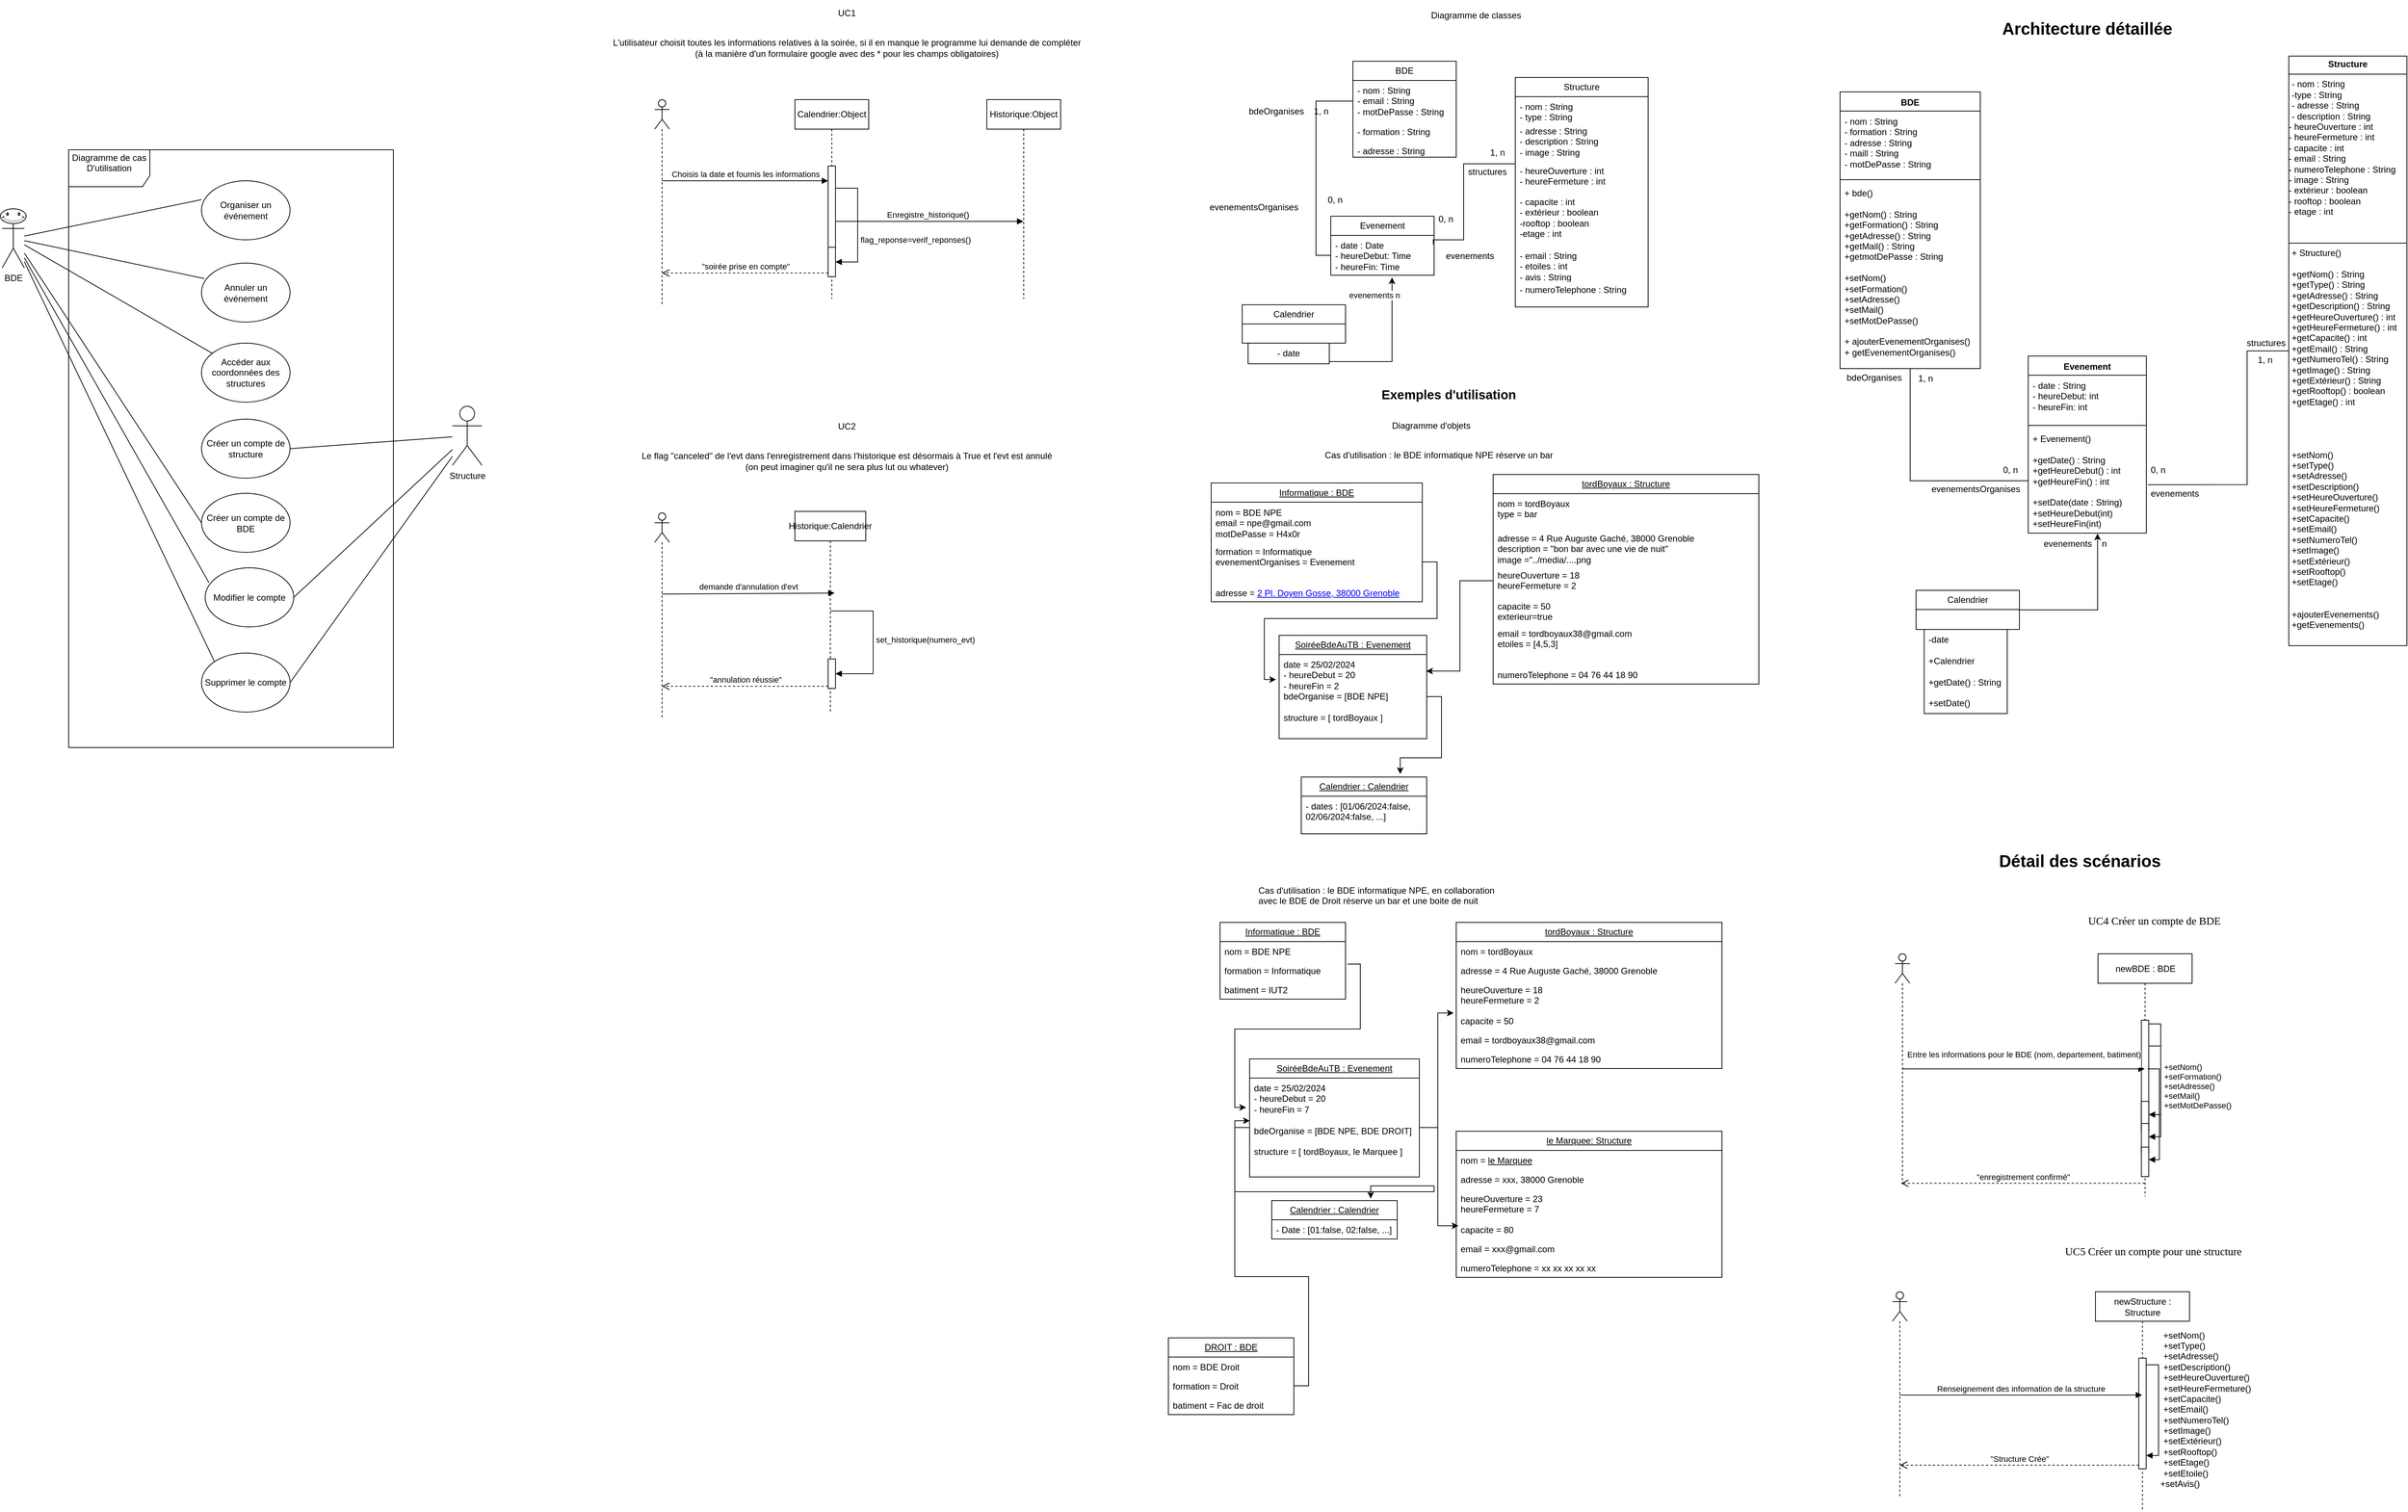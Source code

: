 <mxfile version="24.4.10" type="github">
  <diagram name="Page-1" id="fd_hAKjFNYpGGn4z0pOC">
    <mxGraphModel dx="1398" dy="330" grid="0" gridSize="10" guides="1" tooltips="1" connect="1" arrows="1" fold="1" page="0" pageScale="1" pageWidth="827" pageHeight="1169" math="0" shadow="0">
      <root>
        <mxCell id="0" />
        <mxCell id="1" parent="0" />
        <mxCell id="0vhhkYOt-qyEH0Bgxad_-2" value="&lt;font style=&quot;vertical-align: inherit;&quot;&gt;&lt;font style=&quot;vertical-align: inherit;&quot;&gt;BDE&lt;/font&gt;&lt;/font&gt;" style="shape=umlActor;verticalLabelPosition=bottom;verticalAlign=top;html=1;outlineConnect=0;" parent="1" vertex="1">
          <mxGeometry x="-730" y="300" width="30" height="80" as="geometry" />
        </mxCell>
        <mxCell id="0vhhkYOt-qyEH0Bgxad_-4" value="" style="verticalLabelPosition=bottom;verticalAlign=top;html=1;shape=mxgraph.basic.smiley" parent="1" vertex="1">
          <mxGeometry x="-732.5" y="300" width="35" height="20" as="geometry" />
        </mxCell>
        <mxCell id="0vhhkYOt-qyEH0Bgxad_-6" value="&lt;div&gt;Diagramme de cas D&#39;utilisation&lt;/div&gt;&lt;div&gt;&lt;br&gt;&lt;/div&gt;" style="shape=umlFrame;whiteSpace=wrap;html=1;pointerEvents=0;width=110;height=50;" parent="1" vertex="1">
          <mxGeometry x="-640" y="220" width="440" height="810" as="geometry" />
        </mxCell>
        <mxCell id="0vhhkYOt-qyEH0Bgxad_-13" value="Organiser un événement" style="ellipse;whiteSpace=wrap;html=1;" parent="1" vertex="1">
          <mxGeometry x="-460" y="262" width="120" height="80" as="geometry" />
        </mxCell>
        <mxCell id="0vhhkYOt-qyEH0Bgxad_-14" value="" style="endArrow=none;html=1;rounded=0;exitX=0.001;exitY=0.319;exitDx=0;exitDy=0;exitPerimeter=0;" parent="1" source="0vhhkYOt-qyEH0Bgxad_-13" target="0vhhkYOt-qyEH0Bgxad_-2" edge="1">
          <mxGeometry width="50" height="50" relative="1" as="geometry">
            <mxPoint x="-438" y="320" as="sourcePoint" />
            <mxPoint x="-690" y="250" as="targetPoint" />
          </mxGeometry>
        </mxCell>
        <mxCell id="0vhhkYOt-qyEH0Bgxad_-15" value="&lt;font style=&quot;vertical-align: inherit;&quot;&gt;&lt;font style=&quot;vertical-align: inherit;&quot;&gt;&lt;font style=&quot;vertical-align: inherit;&quot;&gt;&lt;font style=&quot;vertical-align: inherit;&quot;&gt;&lt;font style=&quot;vertical-align: inherit;&quot;&gt;&lt;font style=&quot;vertical-align: inherit;&quot;&gt;Créer un compte de structure&lt;/font&gt;&lt;/font&gt;&lt;/font&gt;&lt;/font&gt;&lt;/font&gt;&lt;/font&gt;" style="ellipse;whiteSpace=wrap;html=1;" parent="1" vertex="1">
          <mxGeometry x="-460" y="585" width="120" height="80" as="geometry" />
        </mxCell>
        <mxCell id="0vhhkYOt-qyEH0Bgxad_-17" value="" style="endArrow=none;html=1;rounded=0;" parent="1" source="0vhhkYOt-qyEH0Bgxad_-2" target="0vhhkYOt-qyEH0Bgxad_-18" edge="1">
          <mxGeometry width="50" height="50" relative="1" as="geometry">
            <mxPoint x="-680" y="260" as="sourcePoint" />
            <mxPoint x="-630" y="210" as="targetPoint" />
          </mxGeometry>
        </mxCell>
        <mxCell id="0vhhkYOt-qyEH0Bgxad_-18" value="Accéder aux coordonnées des structures" style="ellipse;whiteSpace=wrap;html=1;" parent="1" vertex="1">
          <mxGeometry x="-460" y="482" width="120" height="80" as="geometry" />
        </mxCell>
        <mxCell id="7qt9X9h4U_zDJMxlAWbA-1" value="Annuler un événement" style="ellipse;whiteSpace=wrap;html=1;" parent="1" vertex="1">
          <mxGeometry x="-460" y="373.5" width="120" height="80" as="geometry" />
        </mxCell>
        <mxCell id="7qt9X9h4U_zDJMxlAWbA-2" value="" style="endArrow=none;html=1;rounded=0;exitX=0.033;exitY=0.263;exitDx=0;exitDy=0;exitPerimeter=0;fontStyle=1" parent="1" source="7qt9X9h4U_zDJMxlAWbA-1" target="0vhhkYOt-qyEH0Bgxad_-2" edge="1">
          <mxGeometry width="50" height="50" relative="1" as="geometry">
            <mxPoint x="-451" y="610" as="sourcePoint" />
            <mxPoint x="-690" y="450" as="targetPoint" />
          </mxGeometry>
        </mxCell>
        <mxCell id="7qt9X9h4U_zDJMxlAWbA-3" value="" style="endArrow=none;html=1;rounded=0;exitX=0.042;exitY=0.25;exitDx=0;exitDy=0;exitPerimeter=0;fontStyle=1" parent="1" source="7qt9X9h4U_zDJMxlAWbA-4" target="0vhhkYOt-qyEH0Bgxad_-2" edge="1">
          <mxGeometry width="50" height="50" relative="1" as="geometry">
            <mxPoint x="-455" y="696" as="sourcePoint" />
            <mxPoint x="-704" y="450" as="targetPoint" />
          </mxGeometry>
        </mxCell>
        <mxCell id="7qt9X9h4U_zDJMxlAWbA-4" value="Modifier le compte" style="ellipse;whiteSpace=wrap;html=1;" parent="1" vertex="1">
          <mxGeometry x="-455" y="786.5" width="120" height="80" as="geometry" />
        </mxCell>
        <mxCell id="SV50AntmqxMznZXikPVk-3" value="" style="shape=umlLifeline;perimeter=lifelinePerimeter;whiteSpace=wrap;html=1;container=1;dropTarget=0;collapsible=0;recursiveResize=0;outlineConnect=0;portConstraint=eastwest;newEdgeStyle={&quot;curved&quot;:0,&quot;rounded&quot;:0};participant=umlActor;" parent="1" vertex="1">
          <mxGeometry x="154" y="152" width="20" height="280" as="geometry" />
        </mxCell>
        <mxCell id="SV50AntmqxMznZXikPVk-4" value="Calendrier:Object" style="shape=umlLifeline;perimeter=lifelinePerimeter;whiteSpace=wrap;html=1;container=1;dropTarget=0;collapsible=0;recursiveResize=0;outlineConnect=0;portConstraint=eastwest;newEdgeStyle={&quot;curved&quot;:0,&quot;rounded&quot;:0};" parent="1" vertex="1">
          <mxGeometry x="344" y="152" width="100" height="270" as="geometry" />
        </mxCell>
        <mxCell id="SV50AntmqxMznZXikPVk-13" value="" style="html=1;points=[[0,0,0,0,5],[0,1,0,0,-5],[1,0,0,0,5],[1,1,0,0,-5]];perimeter=orthogonalPerimeter;outlineConnect=0;targetShapes=umlLifeline;portConstraint=eastwest;newEdgeStyle={&quot;curved&quot;:0,&quot;rounded&quot;:0};" parent="SV50AntmqxMznZXikPVk-4" vertex="1">
          <mxGeometry x="45" y="90" width="10" height="150" as="geometry" />
        </mxCell>
        <mxCell id="SV50AntmqxMznZXikPVk-16" value="" style="html=1;points=[[0,0,0,0,5],[0,1,0,0,-5],[1,0,0,0,5],[1,1,0,0,-5]];perimeter=orthogonalPerimeter;outlineConnect=0;targetShapes=umlLifeline;portConstraint=eastwest;newEdgeStyle={&quot;curved&quot;:0,&quot;rounded&quot;:0};" parent="SV50AntmqxMznZXikPVk-4" vertex="1">
          <mxGeometry x="45" y="200" width="10" height="40" as="geometry" />
        </mxCell>
        <mxCell id="SV50AntmqxMznZXikPVk-17" value="flag_reponse=verif_reponses()" style="html=1;align=left;spacingLeft=2;endArrow=block;rounded=0;edgeStyle=orthogonalEdgeStyle;curved=0;rounded=0;" parent="SV50AntmqxMznZXikPVk-4" target="SV50AntmqxMznZXikPVk-16" edge="1">
          <mxGeometry x="0.294" relative="1" as="geometry">
            <mxPoint x="55" y="110" as="sourcePoint" />
            <Array as="points">
              <mxPoint x="55" y="120" />
              <mxPoint x="85" y="120" />
              <mxPoint x="85" y="220" />
            </Array>
            <mxPoint as="offset" />
          </mxGeometry>
        </mxCell>
        <mxCell id="SV50AntmqxMznZXikPVk-12" value="&lt;div&gt;L&#39;utilisateur choisit toutes les informations relatives à la soirée, si il en manque le programme lui demande de compléter&lt;/div&gt;&lt;div&gt;(à la manière d&#39;un formulaire google avec des * pour les champs obligatoires)&lt;br&gt;&lt;/div&gt;" style="text;html=1;align=center;verticalAlign=middle;resizable=0;points=[];autosize=1;strokeColor=none;fillColor=none;" parent="1" vertex="1">
          <mxGeometry x="84" y="62" width="660" height="40" as="geometry" />
        </mxCell>
        <mxCell id="SV50AntmqxMznZXikPVk-14" value="Enregistre_historique()" style="html=1;verticalAlign=bottom;endArrow=block;curved=0;rounded=0;" parent="1" source="SV50AntmqxMznZXikPVk-13" target="SV50AntmqxMznZXikPVk-18" edge="1">
          <mxGeometry x="-0.016" relative="1" as="geometry">
            <mxPoint x="403.997" y="292" as="sourcePoint" />
            <mxPoint x="628.82" y="292" as="targetPoint" />
            <mxPoint as="offset" />
          </mxGeometry>
        </mxCell>
        <mxCell id="SV50AntmqxMznZXikPVk-15" value="&quot;soirée prise en compte&quot;" style="html=1;verticalAlign=bottom;endArrow=open;dashed=1;endSize=8;curved=0;rounded=0;exitX=0;exitY=1;exitDx=0;exitDy=-5;" parent="1" source="SV50AntmqxMznZXikPVk-13" target="SV50AntmqxMznZXikPVk-3" edge="1">
          <mxGeometry x="0.0" relative="1" as="geometry">
            <mxPoint x="319" y="307" as="targetPoint" />
            <mxPoint as="offset" />
          </mxGeometry>
        </mxCell>
        <mxCell id="SV50AntmqxMznZXikPVk-18" value="Historique:Object" style="shape=umlLifeline;perimeter=lifelinePerimeter;whiteSpace=wrap;html=1;container=1;dropTarget=0;collapsible=0;recursiveResize=0;outlineConnect=0;portConstraint=eastwest;newEdgeStyle={&quot;curved&quot;:0,&quot;rounded&quot;:0};" parent="1" vertex="1">
          <mxGeometry x="604" y="152" width="100" height="270" as="geometry" />
        </mxCell>
        <mxCell id="SV50AntmqxMznZXikPVk-21" value="Choisis la date et fournis les informations" style="html=1;verticalAlign=bottom;endArrow=block;curved=0;rounded=0;entryX=0;entryY=0;entryDx=0;entryDy=5;" parent="1" edge="1">
          <mxGeometry relative="1" as="geometry">
            <mxPoint x="164" y="262" as="sourcePoint" />
            <mxPoint x="389" y="262" as="targetPoint" />
          </mxGeometry>
        </mxCell>
        <mxCell id="SV50AntmqxMznZXikPVk-22" value="UC1 " style="text;html=1;align=center;verticalAlign=middle;resizable=0;points=[];autosize=1;strokeColor=none;fillColor=none;" parent="1" vertex="1">
          <mxGeometry x="389" y="20" width="50" height="30" as="geometry" />
        </mxCell>
        <mxCell id="SV50AntmqxMznZXikPVk-23" value="" style="shape=umlLifeline;perimeter=lifelinePerimeter;whiteSpace=wrap;html=1;container=1;dropTarget=0;collapsible=0;recursiveResize=0;outlineConnect=0;portConstraint=eastwest;newEdgeStyle={&quot;curved&quot;:0,&quot;rounded&quot;:0};participant=umlActor;" parent="1" vertex="1">
          <mxGeometry x="154" y="712" width="20" height="280" as="geometry" />
        </mxCell>
        <mxCell id="SV50AntmqxMznZXikPVk-28" value="&lt;div&gt;Le flag &quot;canceled&quot; de l&#39;evt dans l&#39;enregistrement dans l&#39;historique est désormais à True et l&#39;evt est annulé&lt;/div&gt;&lt;div&gt;(on peut imaginer qu&#39;il ne sera plus lut ou whatever)&lt;br&gt;&lt;/div&gt;" style="text;html=1;align=center;verticalAlign=middle;resizable=0;points=[];autosize=1;strokeColor=none;fillColor=none;" parent="1" vertex="1">
          <mxGeometry x="129" y="622" width="570" height="40" as="geometry" />
        </mxCell>
        <mxCell id="SV50AntmqxMznZXikPVk-30" value="&quot;annulation réussie&quot;" style="html=1;verticalAlign=bottom;endArrow=open;dashed=1;endSize=8;curved=0;rounded=0;exitX=0;exitY=1;exitDx=0;exitDy=-5;" parent="1" target="SV50AntmqxMznZXikPVk-23" edge="1">
          <mxGeometry x="0.0" relative="1" as="geometry">
            <mxPoint x="319" y="867" as="targetPoint" />
            <mxPoint as="offset" />
            <mxPoint x="389.0" y="947.0" as="sourcePoint" />
          </mxGeometry>
        </mxCell>
        <mxCell id="SV50AntmqxMznZXikPVk-31" value="Historique:Calendrier" style="shape=umlLifeline;perimeter=lifelinePerimeter;whiteSpace=wrap;html=1;container=1;dropTarget=0;collapsible=0;recursiveResize=0;outlineConnect=0;portConstraint=eastwest;newEdgeStyle={&quot;curved&quot;:0,&quot;rounded&quot;:0};" parent="1" vertex="1">
          <mxGeometry x="344" y="710" width="96" height="272" as="geometry" />
        </mxCell>
        <mxCell id="SV50AntmqxMznZXikPVk-37" value="" style="html=1;points=[[0,0,0,0,5],[0,1,0,0,-5],[1,0,0,0,5],[1,1,0,0,-5]];perimeter=orthogonalPerimeter;outlineConnect=0;targetShapes=umlLifeline;portConstraint=eastwest;newEdgeStyle={&quot;curved&quot;:0,&quot;rounded&quot;:0};" parent="SV50AntmqxMznZXikPVk-31" vertex="1">
          <mxGeometry x="45" y="200" width="10" height="40" as="geometry" />
        </mxCell>
        <mxCell id="SV50AntmqxMznZXikPVk-38" value="set_historique(numero_evt)" style="html=1;align=left;spacingLeft=2;endArrow=block;rounded=0;edgeStyle=orthogonalEdgeStyle;curved=0;rounded=0;" parent="SV50AntmqxMznZXikPVk-31" source="SV50AntmqxMznZXikPVk-31" target="SV50AntmqxMznZXikPVk-37" edge="1">
          <mxGeometry relative="1" as="geometry">
            <mxPoint x="56" y="180" as="sourcePoint" />
            <Array as="points">
              <mxPoint x="106" y="135" />
              <mxPoint x="106" y="220" />
            </Array>
          </mxGeometry>
        </mxCell>
        <mxCell id="SV50AntmqxMznZXikPVk-32" value="demande d&#39;annulation d&#39;evt" style="html=1;verticalAlign=bottom;endArrow=block;curved=0;rounded=0;entryX=0.56;entryY=0.407;entryDx=0;entryDy=0;entryPerimeter=0;" parent="1" target="SV50AntmqxMznZXikPVk-31" edge="1">
          <mxGeometry relative="1" as="geometry">
            <mxPoint x="164" y="822" as="sourcePoint" />
            <mxPoint x="389" y="822" as="targetPoint" />
          </mxGeometry>
        </mxCell>
        <mxCell id="SV50AntmqxMznZXikPVk-33" value="UC2 " style="text;html=1;align=center;verticalAlign=middle;resizable=0;points=[];autosize=1;strokeColor=none;fillColor=none;" parent="1" vertex="1">
          <mxGeometry x="389" y="580" width="50" height="30" as="geometry" />
        </mxCell>
        <mxCell id="Q9exHpR4YVgt2Lzm4d1t-12" value="BDE" style="swimlane;fontStyle=0;childLayout=stackLayout;horizontal=1;startSize=26;fillColor=none;horizontalStack=0;resizeParent=1;resizeParentMax=0;resizeLast=0;collapsible=1;marginBottom=0;whiteSpace=wrap;html=1;" parent="1" vertex="1">
          <mxGeometry x="1100" y="100" width="140" height="130" as="geometry" />
        </mxCell>
        <mxCell id="Q9exHpR4YVgt2Lzm4d1t-14" value="&lt;div&gt;- nom : String&lt;/div&gt;&lt;div&gt;- email : String&lt;/div&gt;&lt;div&gt;- motDePasse : String&lt;br&gt;&lt;/div&gt;" style="text;strokeColor=none;fillColor=none;align=left;verticalAlign=top;spacingLeft=4;spacingRight=4;overflow=hidden;rotatable=0;points=[[0,0.5],[1,0.5]];portConstraint=eastwest;whiteSpace=wrap;html=1;" parent="Q9exHpR4YVgt2Lzm4d1t-12" vertex="1">
          <mxGeometry y="26" width="140" height="56" as="geometry" />
        </mxCell>
        <mxCell id="3woJ1IVH_2ueYjXW4H0O-25" value="- formation : String" style="text;strokeColor=none;fillColor=none;align=left;verticalAlign=top;spacingLeft=4;spacingRight=4;overflow=hidden;rotatable=0;points=[[0,0.5],[1,0.5]];portConstraint=eastwest;whiteSpace=wrap;html=1;" parent="Q9exHpR4YVgt2Lzm4d1t-12" vertex="1">
          <mxGeometry y="82" width="140" height="26" as="geometry" />
        </mxCell>
        <mxCell id="3woJ1IVH_2ueYjXW4H0O-26" value="- adresse : String" style="text;strokeColor=none;fillColor=none;align=left;verticalAlign=top;spacingLeft=4;spacingRight=4;overflow=hidden;rotatable=0;points=[[0,0.5],[1,0.5]];portConstraint=eastwest;whiteSpace=wrap;html=1;" parent="Q9exHpR4YVgt2Lzm4d1t-12" vertex="1">
          <mxGeometry y="108" width="140" height="22" as="geometry" />
        </mxCell>
        <mxCell id="Q9exHpR4YVgt2Lzm4d1t-16" value="Structure" style="swimlane;fontStyle=0;childLayout=stackLayout;horizontal=1;startSize=26;fillColor=none;horizontalStack=0;resizeParent=1;resizeParentMax=0;resizeLast=0;collapsible=1;marginBottom=0;whiteSpace=wrap;html=1;" parent="1" vertex="1">
          <mxGeometry x="1320" y="122" width="180" height="311" as="geometry" />
        </mxCell>
        <mxCell id="Q9exHpR4YVgt2Lzm4d1t-17" value="&lt;div&gt;- nom : String&lt;/div&gt;&lt;div&gt;- type : String&lt;br&gt;&lt;/div&gt;" style="text;strokeColor=none;fillColor=none;align=left;verticalAlign=top;spacingLeft=4;spacingRight=4;overflow=hidden;rotatable=0;points=[[0,0.5],[1,0.5]];portConstraint=eastwest;whiteSpace=wrap;html=1;" parent="Q9exHpR4YVgt2Lzm4d1t-16" vertex="1">
          <mxGeometry y="26" width="180" height="33" as="geometry" />
        </mxCell>
        <mxCell id="Q9exHpR4YVgt2Lzm4d1t-18" value="&lt;div&gt;- adresse : String&lt;/div&gt;&lt;div&gt;- description : String&lt;/div&gt;&lt;div&gt;- image : String&lt;/div&gt;&lt;div&gt;&lt;br&gt;&lt;/div&gt;" style="text;strokeColor=none;fillColor=none;align=left;verticalAlign=top;spacingLeft=4;spacingRight=4;overflow=hidden;rotatable=0;points=[[0,0.5],[1,0.5]];portConstraint=eastwest;whiteSpace=wrap;html=1;" parent="Q9exHpR4YVgt2Lzm4d1t-16" vertex="1">
          <mxGeometry y="59" width="180" height="54" as="geometry" />
        </mxCell>
        <mxCell id="Q9exHpR4YVgt2Lzm4d1t-19" value="&lt;div&gt;- heureOuverture : int&lt;br&gt;&lt;/div&gt;&lt;div&gt;- heureFermeture : int&lt;br&gt;&lt;/div&gt;" style="text;strokeColor=none;fillColor=none;align=left;verticalAlign=top;spacingLeft=4;spacingRight=4;overflow=hidden;rotatable=0;points=[[0,0.5],[1,0.5]];portConstraint=eastwest;whiteSpace=wrap;html=1;" parent="Q9exHpR4YVgt2Lzm4d1t-16" vertex="1">
          <mxGeometry y="113" width="180" height="42" as="geometry" />
        </mxCell>
        <mxCell id="3woJ1IVH_2ueYjXW4H0O-20" value="&lt;div&gt;- capacite : int&lt;/div&gt;&lt;div&gt;- extérieur : boolean&lt;/div&gt;&lt;div&gt;-rooftop : boolean&lt;/div&gt;&lt;div&gt;-etage : int&lt;/div&gt;&lt;div&gt;&lt;br&gt;&lt;/div&gt;&lt;div&gt;&lt;br&gt;&lt;/div&gt;" style="text;strokeColor=none;fillColor=none;align=left;verticalAlign=top;spacingLeft=4;spacingRight=4;overflow=hidden;rotatable=0;points=[[0,0.5],[1,0.5]];portConstraint=eastwest;whiteSpace=wrap;html=1;" parent="Q9exHpR4YVgt2Lzm4d1t-16" vertex="1">
          <mxGeometry y="155" width="180" height="73" as="geometry" />
        </mxCell>
        <mxCell id="3woJ1IVH_2ueYjXW4H0O-21" value="&lt;div&gt;- email : String&lt;/div&gt;&lt;div&gt;- etoiles : int&lt;/div&gt;&lt;div&gt;- avis : String&lt;br&gt;&lt;/div&gt;" style="text;strokeColor=none;fillColor=none;align=left;verticalAlign=top;spacingLeft=4;spacingRight=4;overflow=hidden;rotatable=0;points=[[0,0.5],[1,0.5]];portConstraint=eastwest;whiteSpace=wrap;html=1;" parent="Q9exHpR4YVgt2Lzm4d1t-16" vertex="1">
          <mxGeometry y="228" width="180" height="46" as="geometry" />
        </mxCell>
        <mxCell id="3woJ1IVH_2ueYjXW4H0O-22" value="- numeroTelephone : String" style="text;strokeColor=none;fillColor=none;align=left;verticalAlign=top;spacingLeft=4;spacingRight=4;overflow=hidden;rotatable=0;points=[[0,0.5],[1,0.5]];portConstraint=eastwest;whiteSpace=wrap;html=1;" parent="Q9exHpR4YVgt2Lzm4d1t-16" vertex="1">
          <mxGeometry y="274" width="180" height="37" as="geometry" />
        </mxCell>
        <mxCell id="Q9exHpR4YVgt2Lzm4d1t-20" value="Calendrier" style="swimlane;fontStyle=0;childLayout=stackLayout;horizontal=1;startSize=26;fillColor=none;horizontalStack=0;resizeParent=1;resizeParentMax=0;resizeLast=0;collapsible=1;marginBottom=0;whiteSpace=wrap;html=1;" parent="1" vertex="1">
          <mxGeometry x="950" y="430" width="140" height="52" as="geometry" />
        </mxCell>
        <mxCell id="Q9exHpR4YVgt2Lzm4d1t-23" value="&lt;div&gt;&lt;br&gt;&lt;/div&gt;" style="text;strokeColor=none;fillColor=none;align=left;verticalAlign=top;spacingLeft=4;spacingRight=4;overflow=hidden;rotatable=0;points=[[0,0.5],[1,0.5]];portConstraint=eastwest;whiteSpace=wrap;html=1;" parent="Q9exHpR4YVgt2Lzm4d1t-20" vertex="1">
          <mxGeometry y="26" width="140" height="26" as="geometry" />
        </mxCell>
        <mxCell id="3woJ1IVH_2ueYjXW4H0O-31" value="structures" style="text;strokeColor=none;fillColor=none;align=left;verticalAlign=top;spacingLeft=4;spacingRight=4;overflow=hidden;rotatable=0;points=[[0,0.5],[1,0.5]];portConstraint=eastwest;whiteSpace=wrap;html=1;" parent="1" vertex="1">
          <mxGeometry x="1250" y="236" width="65" height="26" as="geometry" />
        </mxCell>
        <mxCell id="3woJ1IVH_2ueYjXW4H0O-32" value="bdeOrganises &amp;nbsp;&amp;nbsp; 1, n" style="text;strokeColor=none;fillColor=none;align=left;verticalAlign=top;spacingLeft=4;spacingRight=4;overflow=hidden;rotatable=0;points=[[0,0.5],[1,0.5]];portConstraint=eastwest;whiteSpace=wrap;html=1;" parent="1" vertex="1">
          <mxGeometry x="953" y="154" width="137" height="26" as="geometry" />
        </mxCell>
        <mxCell id="3woJ1IVH_2ueYjXW4H0O-33" value="1, n" style="text;strokeColor=none;fillColor=none;align=left;verticalAlign=top;spacingLeft=4;spacingRight=4;overflow=hidden;rotatable=0;points=[[0,0.5],[1,0.5]];portConstraint=eastwest;whiteSpace=wrap;html=1;" parent="1" vertex="1">
          <mxGeometry x="1280" y="210" width="40" height="26" as="geometry" />
        </mxCell>
        <mxCell id="3woJ1IVH_2ueYjXW4H0O-51" value="Evenement" style="swimlane;fontStyle=0;childLayout=stackLayout;horizontal=1;startSize=26;fillColor=none;horizontalStack=0;resizeParent=1;resizeParentMax=0;resizeLast=0;collapsible=1;marginBottom=0;whiteSpace=wrap;html=1;" parent="1" vertex="1">
          <mxGeometry x="1070" y="310" width="140" height="80" as="geometry" />
        </mxCell>
        <mxCell id="3woJ1IVH_2ueYjXW4H0O-52" value="&lt;div&gt;- date : Date&lt;/div&gt;&lt;div&gt;- heureDebut: Time&lt;/div&gt;&lt;div&gt;- heureFin: Time&lt;/div&gt;" style="text;strokeColor=none;fillColor=none;align=left;verticalAlign=top;spacingLeft=4;spacingRight=4;overflow=hidden;rotatable=0;points=[[0,0.5],[1,0.5]];portConstraint=eastwest;whiteSpace=wrap;html=1;" parent="3woJ1IVH_2ueYjXW4H0O-51" vertex="1">
          <mxGeometry y="26" width="140" height="54" as="geometry" />
        </mxCell>
        <mxCell id="3woJ1IVH_2ueYjXW4H0O-59" value="" style="edgeStyle=orthogonalEdgeStyle;rounded=0;orthogonalLoop=1;jettySize=auto;html=1;entryX=0.992;entryY=0.229;entryDx=0;entryDy=0;entryPerimeter=0;endArrow=none;endFill=0;" parent="1" source="3woJ1IVH_2ueYjXW4H0O-20" target="3woJ1IVH_2ueYjXW4H0O-52" edge="1">
          <mxGeometry relative="1" as="geometry">
            <mxPoint x="1212.66" y="367.668" as="targetPoint" />
            <Array as="points">
              <mxPoint x="1320" y="239" />
              <mxPoint x="1250" y="239" />
              <mxPoint x="1250" y="342" />
            </Array>
          </mxGeometry>
        </mxCell>
        <mxCell id="3woJ1IVH_2ueYjXW4H0O-61" value="" style="edgeStyle=orthogonalEdgeStyle;rounded=0;orthogonalLoop=1;jettySize=auto;html=1;entryX=0;entryY=0.5;entryDx=0;entryDy=0;endArrow=none;endFill=0;" parent="1" source="Q9exHpR4YVgt2Lzm4d1t-14" target="3woJ1IVH_2ueYjXW4H0O-52" edge="1">
          <mxGeometry relative="1" as="geometry" />
        </mxCell>
        <mxCell id="99m4UbLM17kgjPSCj8Z3-4" value="&lt;u&gt;Informatique : BDE&lt;/u&gt;" style="swimlane;fontStyle=0;childLayout=stackLayout;horizontal=1;startSize=26;fillColor=none;horizontalStack=0;resizeParent=1;resizeParentMax=0;resizeLast=0;collapsible=1;marginBottom=0;whiteSpace=wrap;html=1;" parent="1" vertex="1">
          <mxGeometry x="908" y="671.5" width="286" height="161" as="geometry" />
        </mxCell>
        <mxCell id="99m4UbLM17kgjPSCj8Z3-5" value="&lt;div&gt;nom = BDE NPE&lt;/div&gt;&lt;div&gt;email = npe@gmail.com&lt;/div&gt;&lt;div&gt;motDePasse = H4x0r&lt;br&gt; &lt;/div&gt;" style="text;strokeColor=none;fillColor=none;align=left;verticalAlign=top;spacingLeft=4;spacingRight=4;overflow=hidden;rotatable=0;points=[[0,0.5],[1,0.5]];portConstraint=eastwest;whiteSpace=wrap;html=1;" parent="99m4UbLM17kgjPSCj8Z3-4" vertex="1">
          <mxGeometry y="26" width="286" height="53" as="geometry" />
        </mxCell>
        <mxCell id="99m4UbLM17kgjPSCj8Z3-6" value="&lt;div&gt;formation = Informatique&lt;/div&gt;&lt;div&gt;evenementOrganises = Evenement&lt;br&gt;&lt;/div&gt;" style="text;strokeColor=none;fillColor=none;align=left;verticalAlign=top;spacingLeft=4;spacingRight=4;overflow=hidden;rotatable=0;points=[[0,0.5],[1,0.5]];portConstraint=eastwest;whiteSpace=wrap;html=1;" parent="99m4UbLM17kgjPSCj8Z3-4" vertex="1">
          <mxGeometry y="79" width="286" height="56" as="geometry" />
        </mxCell>
        <mxCell id="99m4UbLM17kgjPSCj8Z3-7" value="adresse =&amp;nbsp;&lt;a rel=&quot;noopener&quot; target=&quot;_blank&quot; data-sb=&quot;/url?sa=t&amp;amp;source=web&amp;amp;rct=j&amp;amp;opi=89978449&amp;amp;url=/maps/place//data%3D!4m2!3m1!1s0x478af486d4db2145:0x5855b4bb6787a494%3Fsa%3DX%26ved%3D1t:8290%26ictx%3D111&amp;amp;ved=2ahUKEwiq-PeSgbWGAxVxRvEDHTodD7MQ4kB6BAg_EAM&amp;amp;usg=AOvVaw2bVKzTzcAoW_xijpnj3lqk&quot; tabindex=&quot;0&quot; data-url=&quot;/maps/place//data=!4m2!3m1!1s0x478af486d4db2145:0x5855b4bb6787a494?sa=X&amp;amp;ved=2ahUKEwiq-PeSgbWGAxVxRvEDHTodD7MQ4kB6BAgREAA&quot; style=&quot;cursor:pointer&quot; href=&quot;https://www.google.com/maps/place//data=!4m2!3m1!1s0x478af486d4db2145:0x5855b4bb6787a494?sa=X&amp;amp;ved=1t:8290&amp;amp;ictx=111&quot;&gt;&lt;span&gt;2 Pl. Doyen Gosse, 38000 Grenoble&lt;/span&gt;&lt;/a&gt; " style="text;strokeColor=none;fillColor=none;align=left;verticalAlign=top;spacingLeft=4;spacingRight=4;overflow=hidden;rotatable=0;points=[[0,0.5],[1,0.5]];portConstraint=eastwest;whiteSpace=wrap;html=1;" parent="99m4UbLM17kgjPSCj8Z3-4" vertex="1">
          <mxGeometry y="135" width="286" height="26" as="geometry" />
        </mxCell>
        <mxCell id="99m4UbLM17kgjPSCj8Z3-9" value="&lt;u&gt;tordBoyaux : Structure&lt;/u&gt;" style="swimlane;fontStyle=0;childLayout=stackLayout;horizontal=1;startSize=26;fillColor=none;horizontalStack=0;resizeParent=1;resizeParentMax=0;resizeLast=0;collapsible=1;marginBottom=0;whiteSpace=wrap;html=1;" parent="1" vertex="1">
          <mxGeometry x="1290" y="660" width="360" height="284" as="geometry" />
        </mxCell>
        <mxCell id="99m4UbLM17kgjPSCj8Z3-10" value="&lt;div&gt;nom = tordBoyaux&lt;/div&gt;&lt;div&gt;type = bar&lt;/div&gt;&lt;div&gt;&lt;br&gt;&lt;/div&gt;" style="text;strokeColor=none;fillColor=none;align=left;verticalAlign=top;spacingLeft=4;spacingRight=4;overflow=hidden;rotatable=0;points=[[0,0.5],[1,0.5]];portConstraint=eastwest;whiteSpace=wrap;html=1;" parent="99m4UbLM17kgjPSCj8Z3-9" vertex="1">
          <mxGeometry y="26" width="360" height="47" as="geometry" />
        </mxCell>
        <mxCell id="99m4UbLM17kgjPSCj8Z3-11" value="&lt;div&gt;adresse = 4 Rue Auguste Gaché, 38000 Grenoble&lt;/div&gt;&lt;div&gt;description = &quot;bon bar avec une vie de nuit&quot;&lt;/div&gt;&lt;div&gt;image =&quot;../media/....png&lt;br&gt;&lt;/div&gt;" style="text;strokeColor=none;fillColor=none;align=left;verticalAlign=top;spacingLeft=4;spacingRight=4;overflow=hidden;rotatable=0;points=[[0,0.5],[1,0.5]];portConstraint=eastwest;whiteSpace=wrap;html=1;" parent="99m4UbLM17kgjPSCj8Z3-9" vertex="1">
          <mxGeometry y="73" width="360" height="50" as="geometry" />
        </mxCell>
        <mxCell id="99m4UbLM17kgjPSCj8Z3-12" value="&lt;div&gt;heureOuverture = 18&lt;/div&gt;&lt;div&gt;heureFermeture = 2&lt;/div&gt;" style="text;strokeColor=none;fillColor=none;align=left;verticalAlign=top;spacingLeft=4;spacingRight=4;overflow=hidden;rotatable=0;points=[[0,0.5],[1,0.5]];portConstraint=eastwest;whiteSpace=wrap;html=1;" parent="99m4UbLM17kgjPSCj8Z3-9" vertex="1">
          <mxGeometry y="123" width="360" height="42" as="geometry" />
        </mxCell>
        <mxCell id="99m4UbLM17kgjPSCj8Z3-13" value="&lt;div&gt;capacite = 50&lt;/div&gt;&lt;div&gt;exterieur=true&lt;br&gt;&lt;/div&gt;&lt;div&gt;&lt;br&gt;&lt;/div&gt;" style="text;strokeColor=none;fillColor=none;align=left;verticalAlign=top;spacingLeft=4;spacingRight=4;overflow=hidden;rotatable=0;points=[[0,0.5],[1,0.5]];portConstraint=eastwest;whiteSpace=wrap;html=1;" parent="99m4UbLM17kgjPSCj8Z3-9" vertex="1">
          <mxGeometry y="165" width="360" height="37" as="geometry" />
        </mxCell>
        <mxCell id="99m4UbLM17kgjPSCj8Z3-14" value="&lt;div&gt;email = &lt;span&gt;tordboyaux38&lt;/span&gt;&lt;span&gt;@gmail&lt;/span&gt;&lt;span&gt;.com&lt;/span&gt;&lt;/div&gt;&lt;div&gt;&lt;span&gt;etoiles = [4,5,3]&lt;br&gt;&lt;/span&gt;&lt;/div&gt;" style="text;strokeColor=none;fillColor=none;align=left;verticalAlign=top;spacingLeft=4;spacingRight=4;overflow=hidden;rotatable=0;points=[[0,0.5],[1,0.5]];portConstraint=eastwest;whiteSpace=wrap;html=1;" parent="99m4UbLM17kgjPSCj8Z3-9" vertex="1">
          <mxGeometry y="202" width="360" height="56" as="geometry" />
        </mxCell>
        <mxCell id="99m4UbLM17kgjPSCj8Z3-15" value="numeroTelephone = &lt;span&gt;&lt;span class=&quot;LrzXr zdqRlf kno-fv&quot;&gt;&lt;span data-local-attribute=&quot;d3ph&quot; data-dtype=&quot;d3ph&quot;&gt;&lt;span&gt;04 76 44 18 90&lt;/span&gt;&lt;/span&gt;&lt;/span&gt;&lt;/span&gt;" style="text;strokeColor=none;fillColor=none;align=left;verticalAlign=top;spacingLeft=4;spacingRight=4;overflow=hidden;rotatable=0;points=[[0,0.5],[1,0.5]];portConstraint=eastwest;whiteSpace=wrap;html=1;" parent="99m4UbLM17kgjPSCj8Z3-9" vertex="1">
          <mxGeometry y="258" width="360" height="26" as="geometry" />
        </mxCell>
        <mxCell id="99m4UbLM17kgjPSCj8Z3-16" value="Diagramme de classes" style="text;strokeColor=none;fillColor=none;align=left;verticalAlign=top;spacingLeft=4;spacingRight=4;overflow=hidden;rotatable=0;points=[[0,0.5],[1,0.5]];portConstraint=eastwest;whiteSpace=wrap;html=1;" parent="1" vertex="1">
          <mxGeometry x="1200" y="24" width="180" height="26" as="geometry" />
        </mxCell>
        <mxCell id="99m4UbLM17kgjPSCj8Z3-17" value="Diagramme d&#39;objets " style="text;strokeColor=none;fillColor=none;align=left;verticalAlign=top;spacingLeft=4;spacingRight=4;overflow=hidden;rotatable=0;points=[[0,0.5],[1,0.5]];portConstraint=eastwest;whiteSpace=wrap;html=1;" parent="1" vertex="1">
          <mxGeometry x="1147" y="580" width="180" height="26" as="geometry" />
        </mxCell>
        <mxCell id="99m4UbLM17kgjPSCj8Z3-18" value="&lt;u&gt;SoiréeBdeAuTB : Evenement&lt;/u&gt;" style="swimlane;fontStyle=0;childLayout=stackLayout;horizontal=1;startSize=26;fillColor=none;horizontalStack=0;resizeParent=1;resizeParentMax=0;resizeLast=0;collapsible=1;marginBottom=0;whiteSpace=wrap;html=1;" parent="1" vertex="1">
          <mxGeometry x="1000" y="878" width="200" height="140" as="geometry" />
        </mxCell>
        <mxCell id="99m4UbLM17kgjPSCj8Z3-19" value="&lt;div&gt;date = 25/02/2024&lt;/div&gt;&lt;div&gt;&lt;div&gt;- heureDebut = 20&lt;br&gt;&lt;/div&gt;&lt;div&gt;- heureFin = 2&lt;br&gt;&lt;/div&gt;&lt;/div&gt;&lt;div&gt;bdeOrganise = [BDE NPE]&lt;/div&gt;&lt;div&gt;&lt;br&gt;&lt;/div&gt;&lt;div&gt;structure = [ tordBoyaux ]&lt;br&gt;&lt;/div&gt;&lt;div&gt;&lt;br&gt;&lt;/div&gt;" style="text;strokeColor=none;fillColor=none;align=left;verticalAlign=top;spacingLeft=4;spacingRight=4;overflow=hidden;rotatable=0;points=[[0,0.5],[1,0.5]];portConstraint=eastwest;whiteSpace=wrap;html=1;" parent="99m4UbLM17kgjPSCj8Z3-18" vertex="1">
          <mxGeometry y="26" width="200" height="114" as="geometry" />
        </mxCell>
        <mxCell id="99m4UbLM17kgjPSCj8Z3-21" value="&lt;u&gt;Calendrier : Calendrier&lt;/u&gt;" style="swimlane;fontStyle=0;childLayout=stackLayout;horizontal=1;startSize=26;fillColor=none;horizontalStack=0;resizeParent=1;resizeParentMax=0;resizeLast=0;collapsible=1;marginBottom=0;whiteSpace=wrap;html=1;" parent="1" vertex="1">
          <mxGeometry x="1030" y="1070" width="170" height="77" as="geometry" />
        </mxCell>
        <mxCell id="99m4UbLM17kgjPSCj8Z3-22" value="&lt;div&gt;- dates : [01/06/2024:false, 02/06/2024:false, ...]&lt;br&gt;&lt;/div&gt;" style="text;strokeColor=none;fillColor=none;align=left;verticalAlign=top;spacingLeft=4;spacingRight=4;overflow=hidden;rotatable=0;points=[[0,0.5],[1,0.5]];portConstraint=eastwest;whiteSpace=wrap;html=1;" parent="99m4UbLM17kgjPSCj8Z3-21" vertex="1">
          <mxGeometry y="26" width="170" height="51" as="geometry" />
        </mxCell>
        <mxCell id="99m4UbLM17kgjPSCj8Z3-23" value="" style="edgeStyle=orthogonalEdgeStyle;rounded=0;orthogonalLoop=1;jettySize=auto;html=1;entryX=0.997;entryY=0.346;entryDx=0;entryDy=0;entryPerimeter=0;" parent="1" source="99m4UbLM17kgjPSCj8Z3-12" target="99m4UbLM17kgjPSCj8Z3-18" edge="1">
          <mxGeometry relative="1" as="geometry" />
        </mxCell>
        <mxCell id="99m4UbLM17kgjPSCj8Z3-25" value="" style="edgeStyle=orthogonalEdgeStyle;rounded=0;orthogonalLoop=1;jettySize=auto;html=1;entryX=-0.021;entryY=0.297;entryDx=0;entryDy=0;entryPerimeter=0;" parent="1" source="99m4UbLM17kgjPSCj8Z3-6" target="99m4UbLM17kgjPSCj8Z3-19" edge="1">
          <mxGeometry relative="1" as="geometry" />
        </mxCell>
        <mxCell id="HHiWm6_Z4Rj82QOO5koe-1" style="edgeStyle=orthogonalEdgeStyle;rounded=0;orthogonalLoop=1;jettySize=auto;html=1;entryX=0.789;entryY=-0.054;entryDx=0;entryDy=0;entryPerimeter=0;" parent="1" source="99m4UbLM17kgjPSCj8Z3-19" target="99m4UbLM17kgjPSCj8Z3-21" edge="1">
          <mxGeometry relative="1" as="geometry" />
        </mxCell>
        <mxCell id="HHiWm6_Z4Rj82QOO5koe-2" value="Cas d&#39;utilisation : le BDE informatique NPE, en collaboration avec le BDE de Droit réserve un bar et une boite de nuit" style="text;whiteSpace=wrap;html=1;" parent="1" vertex="1">
          <mxGeometry x="970" y="1210" width="340" height="20" as="geometry" />
        </mxCell>
        <mxCell id="HHiWm6_Z4Rj82QOO5koe-45" value="&lt;u&gt;SoiréeBdeAuTB : Evenement&lt;/u&gt;" style="swimlane;fontStyle=0;childLayout=stackLayout;horizontal=1;startSize=26;fillColor=none;horizontalStack=0;resizeParent=1;resizeParentMax=0;resizeLast=0;collapsible=1;marginBottom=0;whiteSpace=wrap;html=1;" parent="1" vertex="1">
          <mxGeometry x="960" y="1452" width="230" height="160" as="geometry" />
        </mxCell>
        <mxCell id="HHiWm6_Z4Rj82QOO5koe-46" value="&lt;div&gt;date = 25/02/2024&lt;/div&gt;&lt;div&gt;&lt;div&gt;- heureDebut = 20&lt;br&gt;&lt;/div&gt;&lt;div&gt;- heureFin = 7&lt;br&gt;&lt;/div&gt;&lt;/div&gt;&lt;div&gt;&lt;br&gt;&lt;/div&gt;&lt;div&gt;bdeOrganise = [BDE NPE, BDE DROIT]&lt;/div&gt;&lt;div&gt;&lt;br&gt;&lt;/div&gt;&lt;div&gt;structure = [ tordBoyaux, le Marquee ]&lt;br&gt;&lt;/div&gt;&lt;div&gt;&lt;br&gt;&lt;/div&gt;" style="text;strokeColor=none;fillColor=none;align=left;verticalAlign=top;spacingLeft=4;spacingRight=4;overflow=hidden;rotatable=0;points=[[0,0.5],[1,0.5]];portConstraint=eastwest;whiteSpace=wrap;html=1;" parent="HHiWm6_Z4Rj82QOO5koe-45" vertex="1">
          <mxGeometry y="26" width="230" height="134" as="geometry" />
        </mxCell>
        <mxCell id="HHiWm6_Z4Rj82QOO5koe-47" value="&lt;u&gt;Calendrier : Calendrier&lt;/u&gt;" style="swimlane;fontStyle=0;childLayout=stackLayout;horizontal=1;startSize=26;fillColor=none;horizontalStack=0;resizeParent=1;resizeParentMax=0;resizeLast=0;collapsible=1;marginBottom=0;whiteSpace=wrap;html=1;" parent="1" vertex="1">
          <mxGeometry x="990" y="1644" width="170" height="52" as="geometry" />
        </mxCell>
        <mxCell id="HHiWm6_Z4Rj82QOO5koe-48" value="&lt;div&gt;- Date : [01:false, 02:false, ...]&lt;br&gt;&lt;/div&gt;" style="text;strokeColor=none;fillColor=none;align=left;verticalAlign=top;spacingLeft=4;spacingRight=4;overflow=hidden;rotatable=0;points=[[0,0.5],[1,0.5]];portConstraint=eastwest;whiteSpace=wrap;html=1;" parent="HHiWm6_Z4Rj82QOO5koe-47" vertex="1">
          <mxGeometry y="26" width="170" height="26" as="geometry" />
        </mxCell>
        <mxCell id="HHiWm6_Z4Rj82QOO5koe-50" value="" style="edgeStyle=orthogonalEdgeStyle;rounded=0;orthogonalLoop=1;jettySize=auto;html=1;entryX=-0.021;entryY=0.297;entryDx=0;entryDy=0;entryPerimeter=0;exitX=1.015;exitY=0.171;exitDx=0;exitDy=0;exitPerimeter=0;" parent="1" source="HHiWm6_Z4Rj82QOO5koe-54" target="HHiWm6_Z4Rj82QOO5koe-46" edge="1">
          <mxGeometry relative="1" as="geometry">
            <mxPoint x="1110.0" y="1319" as="sourcePoint" />
          </mxGeometry>
        </mxCell>
        <mxCell id="HHiWm6_Z4Rj82QOO5koe-51" style="edgeStyle=orthogonalEdgeStyle;rounded=0;orthogonalLoop=1;jettySize=auto;html=1;entryX=0.789;entryY=-0.054;entryDx=0;entryDy=0;entryPerimeter=0;" parent="1" source="HHiWm6_Z4Rj82QOO5koe-46" target="HHiWm6_Z4Rj82QOO5koe-47" edge="1">
          <mxGeometry relative="1" as="geometry" />
        </mxCell>
        <mxCell id="HHiWm6_Z4Rj82QOO5koe-52" value="&lt;u&gt;Informatique : BDE&lt;/u&gt;" style="swimlane;fontStyle=0;childLayout=stackLayout;horizontal=1;startSize=26;fillColor=none;horizontalStack=0;resizeParent=1;resizeParentMax=0;resizeLast=0;collapsible=1;marginBottom=0;whiteSpace=wrap;html=1;" parent="1" vertex="1">
          <mxGeometry x="920" y="1267" width="170" height="104" as="geometry" />
        </mxCell>
        <mxCell id="HHiWm6_Z4Rj82QOO5koe-53" value="nom = BDE NPE " style="text;strokeColor=none;fillColor=none;align=left;verticalAlign=top;spacingLeft=4;spacingRight=4;overflow=hidden;rotatable=0;points=[[0,0.5],[1,0.5]];portConstraint=eastwest;whiteSpace=wrap;html=1;" parent="HHiWm6_Z4Rj82QOO5koe-52" vertex="1">
          <mxGeometry y="26" width="170" height="26" as="geometry" />
        </mxCell>
        <mxCell id="HHiWm6_Z4Rj82QOO5koe-54" value="formation = Informatique" style="text;strokeColor=none;fillColor=none;align=left;verticalAlign=top;spacingLeft=4;spacingRight=4;overflow=hidden;rotatable=0;points=[[0,0.5],[1,0.5]];portConstraint=eastwest;whiteSpace=wrap;html=1;" parent="HHiWm6_Z4Rj82QOO5koe-52" vertex="1">
          <mxGeometry y="52" width="170" height="26" as="geometry" />
        </mxCell>
        <mxCell id="HHiWm6_Z4Rj82QOO5koe-55" value="batiment = IUT2" style="text;strokeColor=none;fillColor=none;align=left;verticalAlign=top;spacingLeft=4;spacingRight=4;overflow=hidden;rotatable=0;points=[[0,0.5],[1,0.5]];portConstraint=eastwest;whiteSpace=wrap;html=1;" parent="HHiWm6_Z4Rj82QOO5koe-52" vertex="1">
          <mxGeometry y="78" width="170" height="26" as="geometry" />
        </mxCell>
        <mxCell id="HHiWm6_Z4Rj82QOO5koe-64" value="&lt;u&gt;tordBoyaux : Structure&lt;/u&gt;" style="swimlane;fontStyle=0;childLayout=stackLayout;horizontal=1;startSize=26;fillColor=none;horizontalStack=0;resizeParent=1;resizeParentMax=0;resizeLast=0;collapsible=1;marginBottom=0;whiteSpace=wrap;html=1;" parent="1" vertex="1">
          <mxGeometry x="1240" y="1267" width="360" height="198" as="geometry" />
        </mxCell>
        <mxCell id="HHiWm6_Z4Rj82QOO5koe-65" value="nom = tordBoyaux" style="text;strokeColor=none;fillColor=none;align=left;verticalAlign=top;spacingLeft=4;spacingRight=4;overflow=hidden;rotatable=0;points=[[0,0.5],[1,0.5]];portConstraint=eastwest;whiteSpace=wrap;html=1;" parent="HHiWm6_Z4Rj82QOO5koe-64" vertex="1">
          <mxGeometry y="26" width="360" height="26" as="geometry" />
        </mxCell>
        <mxCell id="HHiWm6_Z4Rj82QOO5koe-66" value="adresse = 4 Rue Auguste Gaché, 38000 Grenoble" style="text;strokeColor=none;fillColor=none;align=left;verticalAlign=top;spacingLeft=4;spacingRight=4;overflow=hidden;rotatable=0;points=[[0,0.5],[1,0.5]];portConstraint=eastwest;whiteSpace=wrap;html=1;" parent="HHiWm6_Z4Rj82QOO5koe-64" vertex="1">
          <mxGeometry y="52" width="360" height="26" as="geometry" />
        </mxCell>
        <mxCell id="HHiWm6_Z4Rj82QOO5koe-67" value="&lt;div&gt;heureOuverture = 18&lt;/div&gt;&lt;div&gt;heureFermeture = 2&lt;/div&gt;" style="text;strokeColor=none;fillColor=none;align=left;verticalAlign=top;spacingLeft=4;spacingRight=4;overflow=hidden;rotatable=0;points=[[0,0.5],[1,0.5]];portConstraint=eastwest;whiteSpace=wrap;html=1;" parent="HHiWm6_Z4Rj82QOO5koe-64" vertex="1">
          <mxGeometry y="78" width="360" height="42" as="geometry" />
        </mxCell>
        <mxCell id="HHiWm6_Z4Rj82QOO5koe-68" value="&lt;div&gt;capacite = 50&lt;br&gt;&lt;/div&gt;&lt;div&gt;&lt;br&gt;&lt;/div&gt;" style="text;strokeColor=none;fillColor=none;align=left;verticalAlign=top;spacingLeft=4;spacingRight=4;overflow=hidden;rotatable=0;points=[[0,0.5],[1,0.5]];portConstraint=eastwest;whiteSpace=wrap;html=1;" parent="HHiWm6_Z4Rj82QOO5koe-64" vertex="1">
          <mxGeometry y="120" width="360" height="26" as="geometry" />
        </mxCell>
        <mxCell id="HHiWm6_Z4Rj82QOO5koe-69" value="&lt;div&gt;email = &lt;span&gt;tordboyaux38&lt;/span&gt;&lt;span&gt;@gmail&lt;/span&gt;&lt;span&gt;.com&lt;/span&gt;&lt;/div&gt;" style="text;strokeColor=none;fillColor=none;align=left;verticalAlign=top;spacingLeft=4;spacingRight=4;overflow=hidden;rotatable=0;points=[[0,0.5],[1,0.5]];portConstraint=eastwest;whiteSpace=wrap;html=1;" parent="HHiWm6_Z4Rj82QOO5koe-64" vertex="1">
          <mxGeometry y="146" width="360" height="26" as="geometry" />
        </mxCell>
        <mxCell id="HHiWm6_Z4Rj82QOO5koe-70" value="numeroTelephone = &lt;span&gt;&lt;span class=&quot;LrzXr zdqRlf kno-fv&quot;&gt;&lt;span data-local-attribute=&quot;d3ph&quot; data-dtype=&quot;d3ph&quot;&gt;&lt;span&gt;04 76 44 18 90&lt;/span&gt;&lt;/span&gt;&lt;/span&gt;&lt;/span&gt;" style="text;strokeColor=none;fillColor=none;align=left;verticalAlign=top;spacingLeft=4;spacingRight=4;overflow=hidden;rotatable=0;points=[[0,0.5],[1,0.5]];portConstraint=eastwest;whiteSpace=wrap;html=1;" parent="HHiWm6_Z4Rj82QOO5koe-64" vertex="1">
          <mxGeometry y="172" width="360" height="26" as="geometry" />
        </mxCell>
        <mxCell id="HHiWm6_Z4Rj82QOO5koe-71" style="edgeStyle=orthogonalEdgeStyle;rounded=0;orthogonalLoop=1;jettySize=auto;html=1;entryX=-0.01;entryY=0.106;entryDx=0;entryDy=0;entryPerimeter=0;" parent="1" source="HHiWm6_Z4Rj82QOO5koe-46" target="HHiWm6_Z4Rj82QOO5koe-68" edge="1">
          <mxGeometry relative="1" as="geometry" />
        </mxCell>
        <mxCell id="HHiWm6_Z4Rj82QOO5koe-72" value="&lt;u&gt;DROIT : BDE&lt;/u&gt;" style="swimlane;fontStyle=0;childLayout=stackLayout;horizontal=1;startSize=26;fillColor=none;horizontalStack=0;resizeParent=1;resizeParentMax=0;resizeLast=0;collapsible=1;marginBottom=0;whiteSpace=wrap;html=1;" parent="1" vertex="1">
          <mxGeometry x="850" y="1830" width="170" height="104" as="geometry" />
        </mxCell>
        <mxCell id="HHiWm6_Z4Rj82QOO5koe-73" value="nom = BDE Droit " style="text;strokeColor=none;fillColor=none;align=left;verticalAlign=top;spacingLeft=4;spacingRight=4;overflow=hidden;rotatable=0;points=[[0,0.5],[1,0.5]];portConstraint=eastwest;whiteSpace=wrap;html=1;" parent="HHiWm6_Z4Rj82QOO5koe-72" vertex="1">
          <mxGeometry y="26" width="170" height="26" as="geometry" />
        </mxCell>
        <mxCell id="HHiWm6_Z4Rj82QOO5koe-74" value="formation = Droit" style="text;strokeColor=none;fillColor=none;align=left;verticalAlign=top;spacingLeft=4;spacingRight=4;overflow=hidden;rotatable=0;points=[[0,0.5],[1,0.5]];portConstraint=eastwest;whiteSpace=wrap;html=1;" parent="HHiWm6_Z4Rj82QOO5koe-72" vertex="1">
          <mxGeometry y="52" width="170" height="26" as="geometry" />
        </mxCell>
        <mxCell id="HHiWm6_Z4Rj82QOO5koe-75" value="batiment = Fac de droit" style="text;strokeColor=none;fillColor=none;align=left;verticalAlign=top;spacingLeft=4;spacingRight=4;overflow=hidden;rotatable=0;points=[[0,0.5],[1,0.5]];portConstraint=eastwest;whiteSpace=wrap;html=1;" parent="HHiWm6_Z4Rj82QOO5koe-72" vertex="1">
          <mxGeometry y="78" width="170" height="26" as="geometry" />
        </mxCell>
        <mxCell id="HHiWm6_Z4Rj82QOO5koe-76" style="edgeStyle=orthogonalEdgeStyle;rounded=0;orthogonalLoop=1;jettySize=auto;html=1;entryX=0.001;entryY=0.431;entryDx=0;entryDy=0;entryPerimeter=0;" parent="1" source="HHiWm6_Z4Rj82QOO5koe-74" target="HHiWm6_Z4Rj82QOO5koe-46" edge="1">
          <mxGeometry relative="1" as="geometry" />
        </mxCell>
        <mxCell id="HHiWm6_Z4Rj82QOO5koe-77" value="&lt;u&gt;le Marquee: Structure&lt;/u&gt;" style="swimlane;fontStyle=0;childLayout=stackLayout;horizontal=1;startSize=26;fillColor=none;horizontalStack=0;resizeParent=1;resizeParentMax=0;resizeLast=0;collapsible=1;marginBottom=0;whiteSpace=wrap;html=1;" parent="1" vertex="1">
          <mxGeometry x="1240" y="1550" width="360" height="198" as="geometry" />
        </mxCell>
        <mxCell id="HHiWm6_Z4Rj82QOO5koe-78" value="nom = &lt;u&gt;le Marquee&lt;/u&gt;" style="text;strokeColor=none;fillColor=none;align=left;verticalAlign=top;spacingLeft=4;spacingRight=4;overflow=hidden;rotatable=0;points=[[0,0.5],[1,0.5]];portConstraint=eastwest;whiteSpace=wrap;html=1;" parent="HHiWm6_Z4Rj82QOO5koe-77" vertex="1">
          <mxGeometry y="26" width="360" height="26" as="geometry" />
        </mxCell>
        <mxCell id="HHiWm6_Z4Rj82QOO5koe-79" value="adresse = xxx, 38000 Grenoble" style="text;strokeColor=none;fillColor=none;align=left;verticalAlign=top;spacingLeft=4;spacingRight=4;overflow=hidden;rotatable=0;points=[[0,0.5],[1,0.5]];portConstraint=eastwest;whiteSpace=wrap;html=1;" parent="HHiWm6_Z4Rj82QOO5koe-77" vertex="1">
          <mxGeometry y="52" width="360" height="26" as="geometry" />
        </mxCell>
        <mxCell id="HHiWm6_Z4Rj82QOO5koe-80" value="&lt;div&gt;heureOuverture = 23&lt;br&gt;&lt;/div&gt;&lt;div&gt;heureFermeture = 7&lt;/div&gt;" style="text;strokeColor=none;fillColor=none;align=left;verticalAlign=top;spacingLeft=4;spacingRight=4;overflow=hidden;rotatable=0;points=[[0,0.5],[1,0.5]];portConstraint=eastwest;whiteSpace=wrap;html=1;" parent="HHiWm6_Z4Rj82QOO5koe-77" vertex="1">
          <mxGeometry y="78" width="360" height="42" as="geometry" />
        </mxCell>
        <mxCell id="HHiWm6_Z4Rj82QOO5koe-81" value="&lt;div&gt;capacite = 80&lt;br&gt;&lt;/div&gt;&lt;div&gt;&lt;br&gt;&lt;/div&gt;" style="text;strokeColor=none;fillColor=none;align=left;verticalAlign=top;spacingLeft=4;spacingRight=4;overflow=hidden;rotatable=0;points=[[0,0.5],[1,0.5]];portConstraint=eastwest;whiteSpace=wrap;html=1;" parent="HHiWm6_Z4Rj82QOO5koe-77" vertex="1">
          <mxGeometry y="120" width="360" height="26" as="geometry" />
        </mxCell>
        <mxCell id="HHiWm6_Z4Rj82QOO5koe-82" value="&lt;div&gt;email = xxx&lt;span&gt;@gmail&lt;/span&gt;&lt;span&gt;.com&lt;/span&gt;&lt;/div&gt;" style="text;strokeColor=none;fillColor=none;align=left;verticalAlign=top;spacingLeft=4;spacingRight=4;overflow=hidden;rotatable=0;points=[[0,0.5],[1,0.5]];portConstraint=eastwest;whiteSpace=wrap;html=1;" parent="HHiWm6_Z4Rj82QOO5koe-77" vertex="1">
          <mxGeometry y="146" width="360" height="26" as="geometry" />
        </mxCell>
        <mxCell id="HHiWm6_Z4Rj82QOO5koe-83" value="numeroTelephone = xx xx xx xx xx" style="text;strokeColor=none;fillColor=none;align=left;verticalAlign=top;spacingLeft=4;spacingRight=4;overflow=hidden;rotatable=0;points=[[0,0.5],[1,0.5]];portConstraint=eastwest;whiteSpace=wrap;html=1;" parent="HHiWm6_Z4Rj82QOO5koe-77" vertex="1">
          <mxGeometry y="172" width="360" height="26" as="geometry" />
        </mxCell>
        <mxCell id="HHiWm6_Z4Rj82QOO5koe-84" style="edgeStyle=orthogonalEdgeStyle;rounded=0;orthogonalLoop=1;jettySize=auto;html=1;entryX=0.008;entryY=0.313;entryDx=0;entryDy=0;entryPerimeter=0;" parent="1" source="HHiWm6_Z4Rj82QOO5koe-46" target="HHiWm6_Z4Rj82QOO5koe-81" edge="1">
          <mxGeometry relative="1" as="geometry" />
        </mxCell>
        <mxCell id="HHiWm6_Z4Rj82QOO5koe-85" value="Cas d&#39;utilisation : le BDE informatique NPE réserve un bar " style="text;whiteSpace=wrap;html=1;" parent="1" vertex="1">
          <mxGeometry x="1060" y="620" width="340" height="20" as="geometry" />
        </mxCell>
        <mxCell id="X9ht4_rMk5e_lSbH_QnD-60" value="" style="edgeStyle=orthogonalEdgeStyle;rounded=0;orthogonalLoop=1;jettySize=auto;html=1;endArrow=none;endFill=0;entryX=0.024;entryY=0.09;entryDx=0;entryDy=0;entryPerimeter=0;" parent="1" source="X9ht4_rMk5e_lSbH_QnD-31" target="X9ht4_rMk5e_lSbH_QnD-67" edge="1">
          <mxGeometry relative="1" as="geometry" />
        </mxCell>
        <mxCell id="X9ht4_rMk5e_lSbH_QnD-31" value="&lt;p style=&quot;margin:0px;margin-top:4px;text-align:center;&quot;&gt;&lt;b&gt;Structure&lt;/b&gt;&lt;/p&gt;&lt;hr size=&quot;1&quot; style=&quot;border-style:solid;&quot;&gt;&lt;p style=&quot;margin:0px;margin-left:4px;&quot;&gt;- nom : String&lt;/p&gt;&lt;p style=&quot;margin:0px;margin-left:4px;&quot;&gt;-type : String&lt;/p&gt;&lt;p style=&quot;margin:0px;margin-left:4px;&quot;&gt;- adresse : String&lt;/p&gt;&lt;p style=&quot;margin:0px;margin-left:4px;&quot;&gt;- description : String&lt;br&gt;&lt;/p&gt;&lt;div&gt;- heureOuverture : int&lt;br&gt;&lt;/div&gt;&lt;div&gt;- heureFermeture : int&lt;/div&gt;&lt;div&gt;&lt;div&gt;- capacite : int&lt;br&gt;&lt;/div&gt;&lt;div&gt;- email : String&lt;br&gt;&lt;/div&gt;&lt;/div&gt;&lt;div&gt;- numeroTelephone : String&lt;/div&gt;&lt;div&gt;- image : String&lt;/div&gt;&lt;div&gt;- extérieur : boolean&lt;/div&gt;&lt;div&gt;- rooftop : boolean&lt;/div&gt;&lt;div&gt;- etage : int&lt;br&gt;&lt;/div&gt;&lt;div&gt;&lt;br&gt;&lt;/div&gt;&lt;div&gt;&lt;br&gt;&lt;/div&gt;&lt;hr size=&quot;1&quot; style=&quot;border-style:solid;&quot;&gt;&lt;p style=&quot;margin:0px;margin-left:4px;&quot;&gt;+ Structure()&lt;/p&gt;&lt;p style=&quot;margin:0px;margin-left:4px;&quot;&gt;&lt;br&gt;&lt;/p&gt;&lt;p style=&quot;margin:0px;margin-left:4px;&quot;&gt;+getNom() : String&lt;/p&gt;&lt;p style=&quot;margin:0px;margin-left:4px;&quot;&gt;+getType() : String&lt;br&gt;&lt;/p&gt;&lt;p style=&quot;margin:0px;margin-left:4px;&quot;&gt;+getAdresse() : String&lt;/p&gt;&lt;p style=&quot;margin:0px;margin-left:4px;&quot;&gt;+getDescription() : String&lt;br&gt;&lt;/p&gt;&lt;p style=&quot;margin:0px;margin-left:4px;&quot;&gt;+getHeureOuverture() : int&lt;/p&gt;&lt;p style=&quot;margin:0px;margin-left:4px;&quot;&gt;+getHeureFermeture() : int&lt;/p&gt;&lt;p style=&quot;margin:0px;margin-left:4px;&quot;&gt;+getCapacite() : int&lt;/p&gt;&lt;p style=&quot;margin:0px;margin-left:4px;&quot;&gt;+getEmail() : String&lt;/p&gt;&lt;p style=&quot;margin:0px;margin-left:4px;&quot;&gt;+getNumeroTel() : String&lt;/p&gt;&lt;p style=&quot;margin:0px;margin-left:4px;&quot;&gt;+getImage() : String&lt;/p&gt;&lt;p style=&quot;margin:0px;margin-left:4px;&quot;&gt;+getExtérieur() : String&lt;/p&gt;&lt;p style=&quot;margin:0px;margin-left:4px;&quot;&gt;+getRooftop() : boolean&lt;/p&gt;&lt;p style=&quot;margin:0px;margin-left:4px;&quot;&gt;+getEtage() : int&lt;/p&gt;&lt;p style=&quot;margin:0px;margin-left:4px;&quot;&gt;&lt;br&gt;&lt;/p&gt;&lt;br&gt;&lt;p style=&quot;margin:0px;margin-left:4px;&quot;&gt;&lt;br&gt;&lt;/p&gt;&lt;p style=&quot;margin:0px;margin-left:4px;&quot;&gt;&lt;br&gt;&lt;/p&gt;&lt;p style=&quot;margin:0px;margin-left:4px;&quot;&gt;+setNom()&lt;/p&gt;&lt;p style=&quot;margin:0px;margin-left:4px;&quot;&gt;+setType()&lt;br&gt;&lt;/p&gt;&lt;p style=&quot;margin:0px;margin-left:4px;&quot;&gt;+setAdresse()&lt;/p&gt;&lt;p style=&quot;margin:0px;margin-left:4px;&quot;&gt;+setDescription()&lt;br&gt;&lt;/p&gt;&lt;p style=&quot;margin:0px;margin-left:4px;&quot;&gt;+setHeureOuverture()&lt;br&gt;&lt;/p&gt;&lt;p style=&quot;margin:0px;margin-left:4px;&quot;&gt;+setHeureFermeture()&lt;/p&gt;&lt;p style=&quot;margin:0px;margin-left:4px;&quot;&gt;+setCapacite()&lt;/p&gt;&lt;p style=&quot;margin:0px;margin-left:4px;&quot;&gt;+setEmail()&lt;/p&gt;&lt;p style=&quot;margin:0px;margin-left:4px;&quot;&gt;+setNumeroTel()&lt;/p&gt;&lt;p style=&quot;margin:0px;margin-left:4px;&quot;&gt;+setImage()&lt;/p&gt;&lt;p style=&quot;margin:0px;margin-left:4px;&quot;&gt;+setExtérieur()&lt;/p&gt;&lt;p style=&quot;margin:0px;margin-left:4px;&quot;&gt;+setRooftop()&lt;/p&gt;&lt;p style=&quot;margin:0px;margin-left:4px;&quot;&gt;+setEtage()&lt;/p&gt;&lt;br&gt;&lt;p style=&quot;margin: 0px 0px 0px 4px;&quot;&gt;&lt;br&gt;&lt;/p&gt;&lt;p style=&quot;margin: 0px 0px 0px 4px;&quot;&gt;+ajouterEvenements()&lt;/p&gt;&lt;p style=&quot;margin: 0px 0px 0px 4px;&quot;&gt;+getEvenements()&lt;/p&gt;" style="verticalAlign=top;align=left;overflow=fill;html=1;whiteSpace=wrap;" parent="1" vertex="1">
          <mxGeometry x="2368" y="93" width="160" height="799" as="geometry" />
        </mxCell>
        <mxCell id="X9ht4_rMk5e_lSbH_QnD-68" value="" style="edgeStyle=orthogonalEdgeStyle;rounded=0;orthogonalLoop=1;jettySize=auto;html=1;endArrow=none;endFill=0;" parent="1" source="X9ht4_rMk5e_lSbH_QnD-42" target="X9ht4_rMk5e_lSbH_QnD-56" edge="1">
          <mxGeometry relative="1" as="geometry" />
        </mxCell>
        <mxCell id="X9ht4_rMk5e_lSbH_QnD-42" value="BDE" style="swimlane;fontStyle=1;align=center;verticalAlign=top;childLayout=stackLayout;horizontal=1;startSize=26;horizontalStack=0;resizeParent=1;resizeParentMax=0;resizeLast=0;collapsible=1;marginBottom=0;whiteSpace=wrap;html=1;" parent="1" vertex="1">
          <mxGeometry x="1760" y="141.5" width="190" height="375" as="geometry" />
        </mxCell>
        <mxCell id="X9ht4_rMk5e_lSbH_QnD-43" value="- nom : String&lt;div&gt;- formation : String&lt;br&gt;&lt;/div&gt;&lt;div&gt;- adresse : String&lt;br&gt;&lt;/div&gt;&lt;div&gt;- maill : String&lt;/div&gt;&lt;div&gt;- motDePasse : String&lt;/div&gt;&lt;div&gt;&lt;br&gt;&lt;/div&gt;" style="text;strokeColor=none;fillColor=none;align=left;verticalAlign=top;spacingLeft=4;spacingRight=4;overflow=hidden;rotatable=0;points=[[0,0.5],[1,0.5]];portConstraint=eastwest;whiteSpace=wrap;html=1;" parent="X9ht4_rMk5e_lSbH_QnD-42" vertex="1">
          <mxGeometry y="26" width="190" height="89" as="geometry" />
        </mxCell>
        <mxCell id="X9ht4_rMk5e_lSbH_QnD-44" value="" style="line;strokeWidth=1;fillColor=none;align=left;verticalAlign=middle;spacingTop=-1;spacingLeft=3;spacingRight=3;rotatable=0;labelPosition=right;points=[];portConstraint=eastwest;strokeColor=inherit;" parent="X9ht4_rMk5e_lSbH_QnD-42" vertex="1">
          <mxGeometry y="115" width="190" height="8" as="geometry" />
        </mxCell>
        <mxCell id="X9ht4_rMk5e_lSbH_QnD-45" value="+ bde()&lt;div&gt;&lt;br&gt;&lt;/div&gt;&lt;div&gt;+getNom() : String&lt;br&gt;&lt;/div&gt;&lt;div&gt;+getFormation() : String&lt;br&gt;&lt;/div&gt;&lt;div&gt;+getAdresse() : String&lt;/div&gt;&lt;div&gt;+getMail() : String&lt;/div&gt;&lt;div&gt;+getmotDePasse : String&lt;br&gt;&lt;/div&gt;&lt;div&gt;&lt;br&gt;&lt;/div&gt;&lt;div&gt;+setNom()&lt;/div&gt;&lt;div&gt;&lt;div&gt;+setFormation()&lt;br&gt;&lt;/div&gt;&lt;div&gt;+setAdresse()&lt;/div&gt;&lt;div&gt;+setMail()&lt;/div&gt;&lt;div&gt;+setMotDePasse()&lt;br&gt;&lt;/div&gt;&lt;/div&gt;&lt;div&gt;&lt;br&gt;&lt;/div&gt;&lt;div&gt;+ ajouterEvenementOrganises()&lt;/div&gt;&lt;div&gt;+ getEvenementOrganises()&lt;/div&gt;" style="text;strokeColor=none;fillColor=none;align=left;verticalAlign=top;spacingLeft=4;spacingRight=4;overflow=hidden;rotatable=0;points=[[0,0.5],[1,0.5]];portConstraint=eastwest;whiteSpace=wrap;html=1;" parent="X9ht4_rMk5e_lSbH_QnD-42" vertex="1">
          <mxGeometry y="123" width="190" height="252" as="geometry" />
        </mxCell>
        <mxCell id="X9ht4_rMk5e_lSbH_QnD-53" value="Evenement" style="swimlane;fontStyle=1;align=center;verticalAlign=top;childLayout=stackLayout;horizontal=1;startSize=26;horizontalStack=0;resizeParent=1;resizeParentMax=0;resizeLast=0;collapsible=1;marginBottom=0;whiteSpace=wrap;html=1;" parent="1" vertex="1">
          <mxGeometry x="2015" y="499.5" width="160" height="240" as="geometry" />
        </mxCell>
        <mxCell id="X9ht4_rMk5e_lSbH_QnD-54" value="&lt;div&gt;- date : String&lt;/div&gt;&lt;div&gt;- heureDebut: int&lt;/div&gt;&lt;div&gt;- heureFin: int&lt;/div&gt;" style="text;strokeColor=none;fillColor=none;align=left;verticalAlign=top;spacingLeft=4;spacingRight=4;overflow=hidden;rotatable=0;points=[[0,0.5],[1,0.5]];portConstraint=eastwest;whiteSpace=wrap;html=1;" parent="X9ht4_rMk5e_lSbH_QnD-53" vertex="1">
          <mxGeometry y="26" width="160" height="64" as="geometry" />
        </mxCell>
        <mxCell id="X9ht4_rMk5e_lSbH_QnD-55" value="" style="line;strokeWidth=1;fillColor=none;align=left;verticalAlign=middle;spacingTop=-1;spacingLeft=3;spacingRight=3;rotatable=0;labelPosition=right;points=[];portConstraint=eastwest;strokeColor=inherit;" parent="X9ht4_rMk5e_lSbH_QnD-53" vertex="1">
          <mxGeometry y="90" width="160" height="8" as="geometry" />
        </mxCell>
        <mxCell id="X9ht4_rMk5e_lSbH_QnD-56" value="+ Evenement()&lt;div&gt;&lt;br&gt;&lt;/div&gt;&lt;div&gt;+getDate() : String&lt;/div&gt;&lt;div&gt;+getHeureDebut() : int&lt;/div&gt;&lt;div&gt;+getHeureFin() : int&lt;/div&gt;&lt;div&gt;&lt;br&gt;&lt;/div&gt;&lt;div&gt;+setDate(date : String)&lt;/div&gt;&lt;div&gt;+setHeureDebut(int)&lt;/div&gt;&lt;div&gt;+setHeureFin(int)&lt;/div&gt;&lt;div&gt;&lt;br&gt;&lt;/div&gt;" style="text;strokeColor=none;fillColor=none;align=left;verticalAlign=top;spacingLeft=4;spacingRight=4;overflow=hidden;rotatable=0;points=[[0,0.5],[1,0.5]];portConstraint=eastwest;whiteSpace=wrap;html=1;" parent="X9ht4_rMk5e_lSbH_QnD-53" vertex="1">
          <mxGeometry y="98" width="160" height="142" as="geometry" />
        </mxCell>
        <mxCell id="X9ht4_rMk5e_lSbH_QnD-63" value="structures" style="text;strokeColor=none;fillColor=none;align=left;verticalAlign=top;spacingLeft=4;spacingRight=4;overflow=hidden;rotatable=0;points=[[0,0.5],[1,0.5]];portConstraint=eastwest;whiteSpace=wrap;html=1;" parent="1" vertex="1">
          <mxGeometry x="2305" y="468" width="65" height="26" as="geometry" />
        </mxCell>
        <mxCell id="X9ht4_rMk5e_lSbH_QnD-64" value="1, n" style="text;strokeColor=none;fillColor=none;align=left;verticalAlign=top;spacingLeft=4;spacingRight=4;overflow=hidden;rotatable=0;points=[[0,0.5],[1,0.5]];portConstraint=eastwest;whiteSpace=wrap;html=1;" parent="1" vertex="1">
          <mxGeometry x="2320.25" y="490.5" width="40" height="26" as="geometry" />
        </mxCell>
        <mxCell id="X9ht4_rMk5e_lSbH_QnD-65" value="0, n" style="text;strokeColor=none;fillColor=none;align=left;verticalAlign=top;spacingLeft=4;spacingRight=4;overflow=hidden;rotatable=0;points=[[0,0.5],[1,0.5]];portConstraint=eastwest;whiteSpace=wrap;html=1;" parent="1" vertex="1">
          <mxGeometry x="2175" y="639.5" width="40" height="26" as="geometry" />
        </mxCell>
        <mxCell id="X9ht4_rMk5e_lSbH_QnD-67" value="evenements" style="text;strokeColor=none;fillColor=none;align=left;verticalAlign=top;spacingLeft=4;spacingRight=4;overflow=hidden;rotatable=0;points=[[0,0.5],[1,0.5]];portConstraint=eastwest;whiteSpace=wrap;html=1;" parent="1" vertex="1">
          <mxGeometry x="2175" y="671.5" width="80" height="26" as="geometry" />
        </mxCell>
        <mxCell id="X9ht4_rMk5e_lSbH_QnD-69" value="evenementsOrganises&amp;nbsp;" style="text;strokeColor=none;fillColor=none;align=left;verticalAlign=top;spacingLeft=4;spacingRight=4;overflow=hidden;rotatable=0;points=[[0,0.5],[1,0.5]];portConstraint=eastwest;whiteSpace=wrap;html=1;" parent="1" vertex="1">
          <mxGeometry x="1877.5" y="665.5" width="160" height="26" as="geometry" />
        </mxCell>
        <mxCell id="X9ht4_rMk5e_lSbH_QnD-70" value="0, n" style="text;strokeColor=none;fillColor=none;align=left;verticalAlign=top;spacingLeft=4;spacingRight=4;overflow=hidden;rotatable=0;points=[[0,0.5],[1,0.5]];portConstraint=eastwest;whiteSpace=wrap;html=1;" parent="1" vertex="1">
          <mxGeometry x="1975" y="639.5" width="40" height="26" as="geometry" />
        </mxCell>
        <mxCell id="X9ht4_rMk5e_lSbH_QnD-71" value="bdeOrganises&amp;nbsp;&amp;nbsp;" style="text;strokeColor=none;fillColor=none;align=left;verticalAlign=top;spacingLeft=4;spacingRight=4;overflow=hidden;rotatable=0;points=[[0,0.5],[1,0.5]];portConstraint=eastwest;whiteSpace=wrap;html=1;" parent="1" vertex="1">
          <mxGeometry x="1763" y="514.5" width="100" height="26" as="geometry" />
        </mxCell>
        <mxCell id="X9ht4_rMk5e_lSbH_QnD-72" value="1, n" style="text;strokeColor=none;fillColor=none;align=left;verticalAlign=top;spacingLeft=4;spacingRight=4;overflow=hidden;rotatable=0;points=[[0,0.5],[1,0.5]];portConstraint=eastwest;whiteSpace=wrap;html=1;" parent="1" vertex="1">
          <mxGeometry x="1860" y="515.5" width="41" height="26.5" as="geometry" />
        </mxCell>
        <mxCell id="X9ht4_rMk5e_lSbH_QnD-78" value="" style="edgeStyle=orthogonalEdgeStyle;rounded=0;orthogonalLoop=1;jettySize=auto;html=1;entryX=0.587;entryY=1.004;entryDx=0;entryDy=0;entryPerimeter=0;startArrow=none;startFill=0;endArrow=classic;endFill=1;curved=0;" parent="1" source="X9ht4_rMk5e_lSbH_QnD-73" target="X9ht4_rMk5e_lSbH_QnD-56" edge="1">
          <mxGeometry relative="1" as="geometry">
            <Array as="points">
              <mxPoint x="2109" y="790" />
              <mxPoint x="2109" y="790" />
            </Array>
          </mxGeometry>
        </mxCell>
        <mxCell id="X9ht4_rMk5e_lSbH_QnD-73" value="Calendrier" style="swimlane;fontStyle=0;childLayout=stackLayout;horizontal=1;startSize=26;fillColor=none;horizontalStack=0;resizeParent=1;resizeParentMax=0;resizeLast=0;collapsible=1;marginBottom=0;whiteSpace=wrap;html=1;" parent="1" vertex="1">
          <mxGeometry x="1863" y="817" width="140" height="53" as="geometry" />
        </mxCell>
        <mxCell id="X9ht4_rMk5e_lSbH_QnD-79" value="evenements&amp;nbsp;&amp;nbsp;&amp;nbsp; n" style="text;strokeColor=none;fillColor=none;align=left;verticalAlign=top;spacingLeft=4;spacingRight=4;overflow=hidden;rotatable=0;points=[[0,0.5],[1,0.5]];portConstraint=eastwest;whiteSpace=wrap;html=1;" parent="1" vertex="1">
          <mxGeometry x="2030" y="739.5" width="110" height="26" as="geometry" />
        </mxCell>
        <mxCell id="X9ht4_rMk5e_lSbH_QnD-80" value="&lt;div&gt;-date&lt;br&gt;&lt;/div&gt;&lt;div&gt;&lt;br&gt;&lt;/div&gt;&lt;div&gt;+Calendrier&lt;/div&gt;&lt;div&gt;&lt;br&gt;&lt;/div&gt;&lt;div&gt;+getDate() : String&lt;/div&gt;&lt;div&gt;&lt;br&gt;&lt;/div&gt;&lt;div&gt;+setDate() &lt;br&gt;&lt;/div&gt;&lt;div&gt;&lt;br&gt;&lt;/div&gt;&lt;div&gt;&lt;br&gt;&lt;/div&gt;" style="text;strokeColor=default;fillColor=none;align=left;verticalAlign=top;spacingLeft=4;spacingRight=4;overflow=hidden;rotatable=0;points=[[0,0.5],[1,0.5]];portConstraint=eastwest;whiteSpace=wrap;html=1;" parent="1" vertex="1">
          <mxGeometry x="1874" y="870" width="112.5" height="114" as="geometry" />
        </mxCell>
        <mxCell id="X9ht4_rMk5e_lSbH_QnD-82" value="evenementsOrganises&amp;nbsp;" style="text;strokeColor=none;fillColor=none;align=left;verticalAlign=top;spacingLeft=4;spacingRight=4;overflow=hidden;rotatable=0;points=[[0,0.5],[1,0.5]];portConstraint=eastwest;whiteSpace=wrap;html=1;" parent="1" vertex="1">
          <mxGeometry x="900" y="284" width="160" height="26" as="geometry" />
        </mxCell>
        <mxCell id="X9ht4_rMk5e_lSbH_QnD-85" value="0, n" style="text;strokeColor=none;fillColor=none;align=left;verticalAlign=top;spacingLeft=4;spacingRight=4;overflow=hidden;rotatable=0;points=[[0,0.5],[1,0.5]];portConstraint=eastwest;whiteSpace=wrap;html=1;" parent="1" vertex="1">
          <mxGeometry x="1060" y="274" width="40" height="26" as="geometry" />
        </mxCell>
        <mxCell id="X9ht4_rMk5e_lSbH_QnD-86" value="evenements" style="text;strokeColor=none;fillColor=none;align=left;verticalAlign=top;spacingLeft=4;spacingRight=4;overflow=hidden;rotatable=0;points=[[0,0.5],[1,0.5]];portConstraint=eastwest;whiteSpace=wrap;html=1;" parent="1" vertex="1">
          <mxGeometry x="1220" y="350" width="80" height="26" as="geometry" />
        </mxCell>
        <mxCell id="X9ht4_rMk5e_lSbH_QnD-87" value="0, n" style="text;strokeColor=none;fillColor=none;align=left;verticalAlign=top;spacingLeft=4;spacingRight=4;overflow=hidden;rotatable=0;points=[[0,0.5],[1,0.5]];portConstraint=eastwest;whiteSpace=wrap;html=1;" parent="1" vertex="1">
          <mxGeometry x="1210" y="300" width="40" height="26" as="geometry" />
        </mxCell>
        <mxCell id="0rGDnlsPVu4bjSJfkJLu-11" value="&lt;h2 id=&quot;docs-internal-guid-a55722eb-7fff-2448-267b-fc8a217b3271&quot; style=&quot;line-height:1.38;margin-top:18pt;margin-bottom:4pt;&quot; dir=&quot;ltr&quot;&gt;&lt;span style=&quot;font-size:17pt;font-family:Arial,sans-serif;color:#000000;background-color:transparent;font-weight:700;font-style:normal;font-variant:normal;text-decoration:none;vertical-align:baseline;white-space:pre;white-space:pre-wrap;&quot;&gt;Détail des scénarios&lt;/span&gt;&lt;/h2&gt;" style="text;html=1;align=center;verticalAlign=middle;whiteSpace=wrap;rounded=0;" parent="1" vertex="1">
          <mxGeometry x="1930" y="1160" width="310" height="30" as="geometry" />
        </mxCell>
        <mxCell id="zabFgLwN_y_SRSPcLJdq-1" value="&lt;font style=&quot;vertical-align: inherit;&quot;&gt;&lt;font style=&quot;vertical-align: inherit;&quot;&gt;Supprimer le compte&lt;/font&gt;&lt;/font&gt;" style="ellipse;whiteSpace=wrap;html=1;" parent="1" vertex="1">
          <mxGeometry x="-460" y="902" width="120" height="80" as="geometry" />
        </mxCell>
        <mxCell id="0rGDnlsPVu4bjSJfkJLu-12" value="&lt;h2 id=&quot;docs-internal-guid-a73c1e69-7fff-54ac-9e9f-41fcba905cfa&quot; style=&quot;line-height:1.296;margin-top:18pt;margin-bottom:4pt;&quot; dir=&quot;ltr&quot;&gt;&lt;span style=&quot;font-size:17pt;font-family:Arial,sans-serif;color:#000000;background-color:transparent;font-weight:700;font-style:normal;font-variant:normal;text-decoration:none;vertical-align:baseline;white-space:pre;white-space:pre-wrap;&quot;&gt;Architecture détaillée&lt;/span&gt;&lt;/h2&gt;" style="text;html=1;align=center;verticalAlign=middle;whiteSpace=wrap;rounded=0;" parent="1" vertex="1">
          <mxGeometry x="1940" y="32" width="310" height="30" as="geometry" />
        </mxCell>
        <mxCell id="zabFgLwN_y_SRSPcLJdq-4" value="" style="endArrow=none;html=1;rounded=0;exitX=0;exitY=0;exitDx=0;exitDy=0;" parent="1" source="zabFgLwN_y_SRSPcLJdq-1" target="0vhhkYOt-qyEH0Bgxad_-2" edge="1">
          <mxGeometry width="50" height="50" relative="1" as="geometry">
            <mxPoint x="-770" y="540" as="sourcePoint" />
            <mxPoint x="-690" y="380" as="targetPoint" />
          </mxGeometry>
        </mxCell>
        <mxCell id="0rGDnlsPVu4bjSJfkJLu-13" value="&lt;h3 id=&quot;docs-internal-guid-d6e8ada3-7fff-94df-fd19-59884a46c10e&quot; style=&quot;line-height:1.296;margin-top:14pt;margin-bottom:4pt;&quot; dir=&quot;ltr&quot;&gt;&lt;span style=&quot;font-size:13pt;font-family:Arial,sans-serif;color:#000000;background-color:transparent;font-weight:700;font-style:normal;font-variant:normal;text-decoration:none;vertical-align:baseline;white-space:pre;white-space:pre-wrap;&quot;&gt;Exemples d&#39;utilisation&lt;/span&gt;&lt;/h3&gt;" style="text;html=1;align=center;verticalAlign=middle;whiteSpace=wrap;rounded=0;" parent="1" vertex="1">
          <mxGeometry x="980" y="530" width="500" height="30" as="geometry" />
        </mxCell>
        <mxCell id="zabFgLwN_y_SRSPcLJdq-5" value="&lt;font style=&quot;vertical-align: inherit;&quot;&gt;&lt;font style=&quot;vertical-align: inherit;&quot;&gt;Créer un compte de BDE&lt;/font&gt;&lt;/font&gt;" style="ellipse;whiteSpace=wrap;html=1;" parent="1" vertex="1">
          <mxGeometry x="-460" y="685.5" width="120" height="80" as="geometry" />
        </mxCell>
        <mxCell id="zabFgLwN_y_SRSPcLJdq-6" value="" style="endArrow=none;html=1;rounded=0;entryX=0;entryY=0.5;entryDx=0;entryDy=0;" parent="1" target="zabFgLwN_y_SRSPcLJdq-5" edge="1">
          <mxGeometry width="50" height="50" relative="1" as="geometry">
            <mxPoint x="-700" y="360" as="sourcePoint" />
            <mxPoint x="-480" y="610" as="targetPoint" />
          </mxGeometry>
        </mxCell>
        <mxCell id="zabFgLwN_y_SRSPcLJdq-7" value="&lt;font style=&quot;vertical-align: inherit;&quot;&gt;&lt;font style=&quot;vertical-align: inherit;&quot;&gt;Structure&lt;/font&gt;&lt;/font&gt;" style="shape=umlActor;verticalLabelPosition=bottom;verticalAlign=top;html=1;outlineConnect=0;" parent="1" vertex="1">
          <mxGeometry x="-120" y="567.5" width="40" height="80" as="geometry" />
        </mxCell>
        <mxCell id="zabFgLwN_y_SRSPcLJdq-8" value="" style="endArrow=none;html=1;rounded=0;exitX=1;exitY=0.5;exitDx=0;exitDy=0;" parent="1" source="0vhhkYOt-qyEH0Bgxad_-15" target="zabFgLwN_y_SRSPcLJdq-7" edge="1">
          <mxGeometry width="50" height="50" relative="1" as="geometry">
            <mxPoint x="-590" y="730" as="sourcePoint" />
            <mxPoint x="-540" y="680" as="targetPoint" />
          </mxGeometry>
        </mxCell>
        <mxCell id="zabFgLwN_y_SRSPcLJdq-9" value="" style="endArrow=none;html=1;rounded=0;exitX=1;exitY=0.5;exitDx=0;exitDy=0;" parent="1" source="7qt9X9h4U_zDJMxlAWbA-4" target="zabFgLwN_y_SRSPcLJdq-7" edge="1">
          <mxGeometry width="50" height="50" relative="1" as="geometry">
            <mxPoint x="-330" y="635" as="sourcePoint" />
            <mxPoint x="-140" y="581" as="targetPoint" />
          </mxGeometry>
        </mxCell>
        <mxCell id="zabFgLwN_y_SRSPcLJdq-10" value="" style="endArrow=none;html=1;rounded=0;exitX=1;exitY=0.5;exitDx=0;exitDy=0;" parent="1" source="zabFgLwN_y_SRSPcLJdq-1" target="zabFgLwN_y_SRSPcLJdq-7" edge="1">
          <mxGeometry width="50" height="50" relative="1" as="geometry">
            <mxPoint x="-325" y="837" as="sourcePoint" />
            <mxPoint x="-120" y="591" as="targetPoint" />
          </mxGeometry>
        </mxCell>
        <mxCell id="m6hsUHGZaHtdmdXDSJKZ-4" value="" style="shape=umlLifeline;perimeter=lifelinePerimeter;whiteSpace=wrap;html=1;container=1;dropTarget=0;collapsible=0;recursiveResize=0;outlineConnect=0;portConstraint=eastwest;newEdgeStyle={&quot;curved&quot;:0,&quot;rounded&quot;:0};participant=umlActor;" parent="1" vertex="1">
          <mxGeometry x="1834.5" y="1309.5" width="20" height="312" as="geometry" />
        </mxCell>
        <mxCell id="m6hsUHGZaHtdmdXDSJKZ-5" value="newBDE : BDE" style="shape=umlLifeline;perimeter=lifelinePerimeter;whiteSpace=wrap;html=1;container=1;dropTarget=0;collapsible=0;recursiveResize=0;outlineConnect=0;portConstraint=eastwest;newEdgeStyle={&quot;curved&quot;:0,&quot;rounded&quot;:0};" parent="1" vertex="1">
          <mxGeometry x="2109.5" y="1309.5" width="127.5" height="329" as="geometry" />
        </mxCell>
        <mxCell id="m6hsUHGZaHtdmdXDSJKZ-6" value="" style="html=1;points=[[0,0,0,0,5],[0,1,0,0,-5],[1,0,0,0,5],[1,1,0,0,-5]];perimeter=orthogonalPerimeter;outlineConnect=0;targetShapes=umlLifeline;portConstraint=eastwest;newEdgeStyle={&quot;curved&quot;:0,&quot;rounded&quot;:0};" parent="m6hsUHGZaHtdmdXDSJKZ-5" vertex="1">
          <mxGeometry x="58.75" y="90" width="10" height="150" as="geometry" />
        </mxCell>
        <mxCell id="m6hsUHGZaHtdmdXDSJKZ-7" value="" style="html=1;points=[[0,0,0,0,5],[0,1,0,0,-5],[1,0,0,0,5],[1,1,0,0,-5]];perimeter=orthogonalPerimeter;outlineConnect=0;targetShapes=umlLifeline;portConstraint=eastwest;newEdgeStyle={&quot;curved&quot;:0,&quot;rounded&quot;:0};" parent="m6hsUHGZaHtdmdXDSJKZ-5" vertex="1">
          <mxGeometry x="58.75" y="200" width="10" height="40" as="geometry" />
        </mxCell>
        <mxCell id="m6hsUHGZaHtdmdXDSJKZ-8" value="&lt;div&gt;+setNom()&lt;/div&gt;&lt;div&gt;+setFormation()&lt;br&gt;&lt;/div&gt;&lt;div&gt;+setAdresse()&lt;/div&gt;&lt;div&gt;+setMail()&lt;/div&gt;&lt;div&gt;+setMotDePasse()&lt;/div&gt;" style="html=1;align=left;spacingLeft=2;endArrow=block;rounded=0;edgeStyle=orthogonalEdgeStyle;curved=0;rounded=0;exitX=1;exitY=0;exitDx=0;exitDy=5;exitPerimeter=0;" parent="m6hsUHGZaHtdmdXDSJKZ-5" source="m6hsUHGZaHtdmdXDSJKZ-6" target="m6hsUHGZaHtdmdXDSJKZ-7" edge="1">
          <mxGeometry x="0.298" relative="1" as="geometry">
            <mxPoint x="55" y="110" as="sourcePoint" />
            <Array as="points">
              <mxPoint x="85" y="95" />
              <mxPoint x="85" y="218" />
            </Array>
            <mxPoint as="offset" />
          </mxGeometry>
        </mxCell>
        <mxCell id="m6hsUHGZaHtdmdXDSJKZ-14" value="" style="html=1;points=[[0,0,0,0,5],[0,1,0,0,-5],[1,0,0,0,5],[1,1,0,0,-5]];perimeter=orthogonalPerimeter;outlineConnect=0;targetShapes=umlLifeline;portConstraint=eastwest;newEdgeStyle={&quot;curved&quot;:0,&quot;rounded&quot;:0};" parent="m6hsUHGZaHtdmdXDSJKZ-5" vertex="1">
          <mxGeometry x="58.75" y="230" width="10" height="40" as="geometry" />
        </mxCell>
        <mxCell id="m6hsUHGZaHtdmdXDSJKZ-15" value="" style="html=1;align=left;spacingLeft=2;endArrow=block;rounded=0;edgeStyle=orthogonalEdgeStyle;curved=0;rounded=0;exitX=1;exitY=0;exitDx=0;exitDy=5;exitPerimeter=0;" parent="m6hsUHGZaHtdmdXDSJKZ-5" target="m6hsUHGZaHtdmdXDSJKZ-14" edge="1">
          <mxGeometry x="0.295" relative="1" as="geometry">
            <mxPoint x="69" y="125" as="sourcePoint" />
            <Array as="points">
              <mxPoint x="85" y="125" />
              <mxPoint x="85" y="248" />
            </Array>
            <mxPoint as="offset" />
          </mxGeometry>
        </mxCell>
        <mxCell id="m6hsUHGZaHtdmdXDSJKZ-16" value="" style="html=1;points=[[0,0,0,0,5],[0,1,0,0,-5],[1,0,0,0,5],[1,1,0,0,-5]];perimeter=orthogonalPerimeter;outlineConnect=0;targetShapes=umlLifeline;portConstraint=eastwest;newEdgeStyle={&quot;curved&quot;:0,&quot;rounded&quot;:0};" parent="m6hsUHGZaHtdmdXDSJKZ-5" vertex="1">
          <mxGeometry x="58.75" y="262" width="10" height="40" as="geometry" />
        </mxCell>
        <mxCell id="m6hsUHGZaHtdmdXDSJKZ-10" value="&quot;enregistrement confirmé&quot;" style="html=1;verticalAlign=bottom;endArrow=open;dashed=1;endSize=8;curved=0;rounded=0;" parent="1" source="m6hsUHGZaHtdmdXDSJKZ-5" edge="1">
          <mxGeometry x="0.0" relative="1" as="geometry">
            <mxPoint x="1842.605" y="1620.5" as="targetPoint" />
            <mxPoint as="offset" />
            <mxPoint x="2166.5" y="1620.5" as="sourcePoint" />
          </mxGeometry>
        </mxCell>
        <mxCell id="m6hsUHGZaHtdmdXDSJKZ-12" value="Entre les informations pour le BDE (nom, departement, batiment)&lt;br&gt;&lt;p&gt;&lt;/p&gt;" style="html=1;verticalAlign=bottom;endArrow=block;curved=0;rounded=0;" parent="1" source="m6hsUHGZaHtdmdXDSJKZ-4" target="m6hsUHGZaHtdmdXDSJKZ-5" edge="1">
          <mxGeometry x="0.0" relative="1" as="geometry">
            <mxPoint x="1929.5" y="1419.5" as="sourcePoint" />
            <mxPoint x="2154.5" y="1419.5" as="targetPoint" />
            <mxPoint as="offset" />
          </mxGeometry>
        </mxCell>
        <mxCell id="55kUeNKomVq2vSDQPSkZ-1" value="" style="shape=umlLifeline;perimeter=lifelinePerimeter;whiteSpace=wrap;html=1;container=1;dropTarget=0;collapsible=0;recursiveResize=0;outlineConnect=0;portConstraint=eastwest;newEdgeStyle={&quot;curved&quot;:0,&quot;rounded&quot;:0};participant=umlActor;" parent="1" vertex="1">
          <mxGeometry x="1831" y="1767.5" width="20" height="280" as="geometry" />
        </mxCell>
        <mxCell id="m6hsUHGZaHtdmdXDSJKZ-17" value="" style="html=1;align=left;spacingLeft=2;endArrow=block;rounded=0;edgeStyle=orthogonalEdgeStyle;curved=0;rounded=0;exitX=1;exitY=0;exitDx=0;exitDy=5;exitPerimeter=0;" parent="1" target="m6hsUHGZaHtdmdXDSJKZ-16" edge="1">
          <mxGeometry x="0.292" relative="1" as="geometry">
            <mxPoint x="2176.63" y="1465.5" as="sourcePoint" />
            <Array as="points">
              <mxPoint x="2192.63" y="1465.5" />
              <mxPoint x="2192.63" y="1588.5" />
            </Array>
            <mxPoint as="offset" />
          </mxGeometry>
        </mxCell>
        <mxCell id="55kUeNKomVq2vSDQPSkZ-2" value="newStructure : Structure" style="shape=umlLifeline;perimeter=lifelinePerimeter;whiteSpace=wrap;html=1;container=1;dropTarget=0;collapsible=0;recursiveResize=0;outlineConnect=0;portConstraint=eastwest;newEdgeStyle={&quot;curved&quot;:0,&quot;rounded&quot;:0};" parent="1" vertex="1">
          <mxGeometry x="2106" y="1767.5" width="127.5" height="297" as="geometry" />
        </mxCell>
        <mxCell id="55kUeNKomVq2vSDQPSkZ-3" value="" style="html=1;points=[[0,0,0,0,5],[0,1,0,0,-5],[1,0,0,0,5],[1,1,0,0,-5]];perimeter=orthogonalPerimeter;outlineConnect=0;targetShapes=umlLifeline;portConstraint=eastwest;newEdgeStyle={&quot;curved&quot;:0,&quot;rounded&quot;:0};" parent="55kUeNKomVq2vSDQPSkZ-2" vertex="1">
          <mxGeometry x="58.75" y="90" width="10" height="150" as="geometry" />
        </mxCell>
        <mxCell id="55kUeNKomVq2vSDQPSkZ-13" value="" style="html=1;align=left;spacingLeft=2;endArrow=block;rounded=0;edgeStyle=orthogonalEdgeStyle;curved=0;rounded=0;" parent="55kUeNKomVq2vSDQPSkZ-2" source="55kUeNKomVq2vSDQPSkZ-3" target="55kUeNKomVq2vSDQPSkZ-3" edge="1">
          <mxGeometry x="0.295" relative="1" as="geometry">
            <mxPoint x="69.49" y="99" as="sourcePoint" />
            <Array as="points">
              <mxPoint x="85.5" y="99" />
              <mxPoint x="85.5" y="222" />
            </Array>
            <mxPoint as="offset" />
            <mxPoint x="69.49" y="222" as="targetPoint" />
          </mxGeometry>
        </mxCell>
        <mxCell id="55kUeNKomVq2vSDQPSkZ-7" value="&quot;Structure Crée&quot;" style="html=1;verticalAlign=bottom;endArrow=open;dashed=1;endSize=8;curved=0;rounded=0;exitX=0;exitY=1;exitDx=0;exitDy=-5;" parent="1" source="55kUeNKomVq2vSDQPSkZ-3" target="55kUeNKomVq2vSDQPSkZ-1" edge="1">
          <mxGeometry x="0.0" relative="1" as="geometry">
            <mxPoint x="2081" y="1922.5" as="targetPoint" />
            <mxPoint as="offset" />
          </mxGeometry>
        </mxCell>
        <mxCell id="55kUeNKomVq2vSDQPSkZ-9" value="Renseignement des information de la structure" style="html=1;verticalAlign=bottom;endArrow=block;curved=0;rounded=0;" parent="1" source="55kUeNKomVq2vSDQPSkZ-1" target="55kUeNKomVq2vSDQPSkZ-2" edge="1">
          <mxGeometry x="0.0" relative="1" as="geometry">
            <mxPoint x="1926" y="1877.5" as="sourcePoint" />
            <mxPoint x="2151" y="1877.5" as="targetPoint" />
            <mxPoint as="offset" />
          </mxGeometry>
        </mxCell>
        <mxCell id="55kUeNKomVq2vSDQPSkZ-11" value="&lt;span id=&quot;docs-internal-guid-b78a35e0-7fff-13e5-1993-30749712ec3f&quot; style=&quot;font-size:11pt;font-family:&#39;Times New Roman&#39;,serif;color:#000000;background-color:transparent;font-weight:400;font-style:normal;font-variant:normal;text-decoration:none;vertical-align:baseline;white-space:pre;white-space:pre-wrap;&quot;&gt;UC5 Créer un compte pour une structure&lt;/span&gt;" style="text;html=1;align=center;verticalAlign=middle;whiteSpace=wrap;rounded=0;" parent="1" vertex="1">
          <mxGeometry x="2049.25" y="1697.5" width="271" height="30" as="geometry" />
        </mxCell>
        <mxCell id="55kUeNKomVq2vSDQPSkZ-14" value="&lt;p style=&quot;margin:0px;margin-left:4px;&quot;&gt;+setNom()&lt;/p&gt;&lt;p style=&quot;margin:0px;margin-left:4px;&quot;&gt;+setType()&lt;br&gt;&lt;/p&gt;&lt;p style=&quot;margin:0px;margin-left:4px;&quot;&gt;+setAdresse()&lt;/p&gt;&lt;p style=&quot;margin:0px;margin-left:4px;&quot;&gt;+setDescription()&lt;br&gt;&lt;/p&gt;&lt;p style=&quot;margin:0px;margin-left:4px;&quot;&gt;+setHeureOuverture()&lt;br&gt;&lt;/p&gt;&lt;p style=&quot;margin:0px;margin-left:4px;&quot;&gt;+setHeureFermeture()&lt;/p&gt;&lt;p style=&quot;margin:0px;margin-left:4px;&quot;&gt;+setCapacite()&lt;/p&gt;&lt;p style=&quot;margin:0px;margin-left:4px;&quot;&gt;+setEmail()&lt;/p&gt;&lt;p style=&quot;margin:0px;margin-left:4px;&quot;&gt;+setNumeroTel()&lt;/p&gt;&lt;p style=&quot;margin:0px;margin-left:4px;&quot;&gt;+setImage()&lt;/p&gt;&lt;p style=&quot;margin:0px;margin-left:4px;&quot;&gt;+setExtérieur()&lt;/p&gt;&lt;p style=&quot;margin:0px;margin-left:4px;&quot;&gt;+setRooftop()&lt;/p&gt;&lt;p style=&quot;margin:0px;margin-left:4px;&quot;&gt;+setEtage()&lt;/p&gt;&lt;p style=&quot;margin:0px;margin-left:4px;&quot;&gt;+setEtoile()&lt;br&gt;&lt;/p&gt;+setAvis()" style="text;html=1;align=left;verticalAlign=middle;whiteSpace=wrap;rounded=0;" parent="1" vertex="1">
          <mxGeometry x="2191.5" y="1911.5" width="60" height="30" as="geometry" />
        </mxCell>
        <mxCell id="55kUeNKomVq2vSDQPSkZ-18" value="&lt;span id=&quot;docs-internal-guid-b1b4177d-7fff-79b1-9c31-2b294f1782c9&quot; style=&quot;font-size:11pt;font-family:&#39;Times New Roman&#39;,serif;color:#000000;background-color:transparent;font-weight:400;font-style:normal;font-variant:normal;text-decoration:none;vertical-align:baseline;white-space:pre;white-space:pre-wrap;&quot;&gt;UC4 Créer un compte de BDE&lt;/span&gt;" style="text;html=1;align=center;verticalAlign=middle;whiteSpace=wrap;rounded=0;" parent="1" vertex="1">
          <mxGeometry x="2037.5" y="1250" width="296" height="30" as="geometry" />
        </mxCell>
        <mxCell id="0M72lRbQ_tTJJ8ZMXWCu-2" value="- date" style="html=1;whiteSpace=wrap;" parent="1" vertex="1">
          <mxGeometry x="958" y="482" width="110" height="28" as="geometry" />
        </mxCell>
        <mxCell id="0M72lRbQ_tTJJ8ZMXWCu-3" style="edgeStyle=orthogonalEdgeStyle;rounded=0;orthogonalLoop=1;jettySize=auto;html=1;entryX=0.593;entryY=1.056;entryDx=0;entryDy=0;entryPerimeter=0;" parent="1" source="0M72lRbQ_tTJJ8ZMXWCu-2" target="3woJ1IVH_2ueYjXW4H0O-52" edge="1">
          <mxGeometry relative="1" as="geometry">
            <Array as="points">
              <mxPoint x="1153" y="507" />
            </Array>
          </mxGeometry>
        </mxCell>
        <mxCell id="0M72lRbQ_tTJJ8ZMXWCu-4" value="evenements n" style="edgeLabel;html=1;align=center;verticalAlign=middle;resizable=0;points=[];" parent="0M72lRbQ_tTJJ8ZMXWCu-3" vertex="1" connectable="0">
          <mxGeometry x="-0.893" y="3" relative="1" as="geometry">
            <mxPoint x="50" y="-87" as="offset" />
          </mxGeometry>
        </mxCell>
      </root>
    </mxGraphModel>
  </diagram>
</mxfile>
